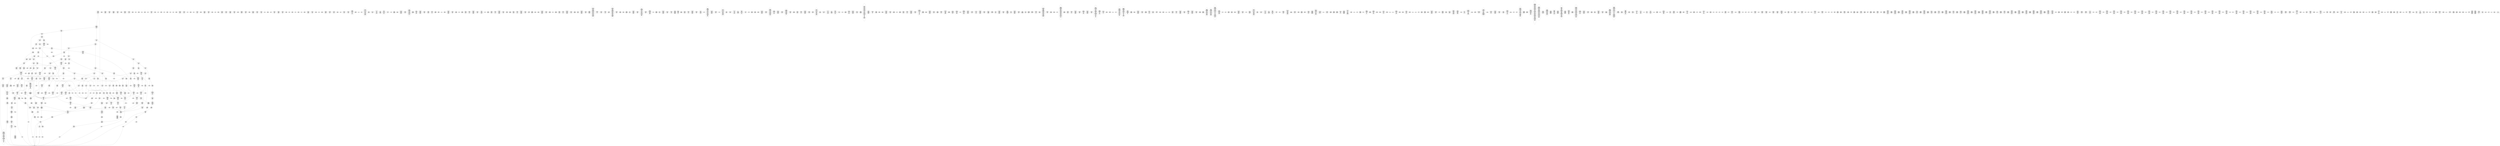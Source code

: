 /* Generated by GvGen v.1.0 (https://www.github.com/stricaud/gvgen) */

digraph G {
compound=true;
   node1 [label="[anywhere]"];
   node2 [label="# 0x0
PUSHX Data
PUSHX Data
MSTORE
PUSHX LogicData
CALLDATASIZE
LT
PUSHX Data
JUMPI
"];
   node3 [label="# 0xd
PUSHX Data
CALLDATALOAD
PUSHX BitData
SHR
PUSHX LogicData
GT
PUSHX Data
JUMPI
"];
   node4 [label="# 0x1e
PUSHX LogicData
GT
PUSHX Data
JUMPI
"];
   node5 [label="# 0x29
PUSHX LogicData
GT
PUSHX Data
JUMPI
"];
   node6 [label="# 0x34
PUSHX LogicData
EQ
PUSHX Data
JUMPI
"];
   node7 [label="# 0x3f
PUSHX LogicData
EQ
PUSHX Data
JUMPI
"];
   node8 [label="# 0x4a
PUSHX LogicData
EQ
PUSHX Data
JUMPI
"];
   node9 [label="# 0x55
PUSHX LogicData
EQ
PUSHX Data
JUMPI
"];
   node10 [label="# 0x60
PUSHX LogicData
EQ
PUSHX Data
JUMPI
"];
   node11 [label="# 0x6b
PUSHX Data
JUMP
"];
   node12 [label="# 0x6f
JUMPDEST
PUSHX LogicData
EQ
PUSHX Data
JUMPI
"];
   node13 [label="# 0x7b
PUSHX LogicData
EQ
PUSHX Data
JUMPI
"];
   node14 [label="# 0x86
PUSHX LogicData
EQ
PUSHX Data
JUMPI
"];
   node15 [label="# 0x91
PUSHX LogicData
EQ
PUSHX Data
JUMPI
"];
   node16 [label="# 0x9c
PUSHX Data
JUMP
"];
   node17 [label="# 0xa0
JUMPDEST
PUSHX LogicData
GT
PUSHX Data
JUMPI
"];
   node18 [label="# 0xac
PUSHX LogicData
EQ
PUSHX Data
JUMPI
"];
   node19 [label="# 0xb7
PUSHX LogicData
EQ
PUSHX Data
JUMPI
"];
   node20 [label="# 0xc2
PUSHX LogicData
EQ
PUSHX Data
JUMPI
"];
   node21 [label="# 0xcd
PUSHX LogicData
EQ
PUSHX Data
JUMPI
"];
   node22 [label="# 0xd8
PUSHX LogicData
EQ
PUSHX Data
JUMPI
"];
   node23 [label="# 0xe3
PUSHX Data
JUMP
"];
   node24 [label="# 0xe7
JUMPDEST
PUSHX LogicData
EQ
PUSHX Data
JUMPI
"];
   node25 [label="# 0xf3
PUSHX LogicData
EQ
PUSHX Data
JUMPI
"];
   node26 [label="# 0xfe
PUSHX LogicData
EQ
PUSHX Data
JUMPI
"];
   node27 [label="# 0x109
PUSHX LogicData
EQ
PUSHX Data
JUMPI
"];
   node28 [label="# 0x114
PUSHX Data
JUMP
"];
   node29 [label="# 0x118
JUMPDEST
PUSHX LogicData
GT
PUSHX Data
JUMPI
"];
   node30 [label="# 0x124
PUSHX LogicData
GT
PUSHX Data
JUMPI
"];
   node31 [label="# 0x12f
PUSHX LogicData
EQ
PUSHX Data
JUMPI
"];
   node32 [label="# 0x13a
PUSHX LogicData
EQ
PUSHX Data
JUMPI
"];
   node33 [label="# 0x145
PUSHX LogicData
EQ
PUSHX Data
JUMPI
"];
   node34 [label="# 0x150
PUSHX LogicData
EQ
PUSHX Data
JUMPI
"];
   node35 [label="# 0x15b
PUSHX LogicData
EQ
PUSHX Data
JUMPI
"];
   node36 [label="# 0x166
PUSHX Data
JUMP
"];
   node37 [label="# 0x16a
JUMPDEST
PUSHX LogicData
EQ
PUSHX Data
JUMPI
"];
   node38 [label="# 0x176
PUSHX LogicData
EQ
PUSHX Data
JUMPI
"];
   node39 [label="# 0x181
PUSHX LogicData
EQ
PUSHX Data
JUMPI
"];
   node40 [label="# 0x18c
PUSHX LogicData
EQ
PUSHX Data
JUMPI
"];
   node41 [label="# 0x197
PUSHX Data
JUMP
"];
   node42 [label="# 0x19b
JUMPDEST
PUSHX LogicData
GT
PUSHX Data
JUMPI
"];
   node43 [label="# 0x1a7
PUSHX LogicData
EQ
PUSHX Data
JUMPI
"];
   node44 [label="# 0x1b2
PUSHX LogicData
EQ
PUSHX Data
JUMPI
"];
   node45 [label="# 0x1bd
PUSHX LogicData
EQ
PUSHX Data
JUMPI
"];
   node46 [label="# 0x1c8
PUSHX LogicData
EQ
PUSHX Data
JUMPI
"];
   node47 [label="# 0x1d3
PUSHX LogicData
EQ
PUSHX Data
JUMPI
"];
   node48 [label="# 0x1de
PUSHX Data
JUMP
"];
   node49 [label="# 0x1e2
JUMPDEST
PUSHX LogicData
EQ
PUSHX Data
JUMPI
"];
   node50 [label="# 0x1ee
PUSHX LogicData
EQ
PUSHX Data
JUMPI
"];
   node51 [label="# 0x1f9
PUSHX LogicData
EQ
PUSHX Data
JUMPI
"];
   node52 [label="# 0x204
PUSHX LogicData
EQ
PUSHX Data
JUMPI
"];
   node53 [label="# 0x20f
JUMPDEST
PUSHX Data
REVERT
"];
   node54 [label="# 0x214
JUMPDEST
CALLVALUE
ISZERO
PUSHX Data
JUMPI
"];
   node55 [label="# 0x21c
PUSHX Data
REVERT
"];
   node56 [label="# 0x220
JUMPDEST
PUSHX Data
PUSHX ArithData
CALLDATASIZE
SUB
ADD
PUSHX Data
PUSHX Data
JUMP
"];
   node57 [label="# 0x236
JUMPDEST
PUSHX Data
JUMP
"];
   node58 [label="# 0x23b
JUMPDEST
PUSHX MemData
MLOAD
PUSHX Data
PUSHX Data
JUMP
"];
   node59 [label="# 0x248
JUMPDEST
PUSHX MemData
MLOAD
SUB
RETURN
"];
   node60 [label="# 0x251
JUMPDEST
CALLVALUE
ISZERO
PUSHX Data
JUMPI
"];
   node61 [label="# 0x259
PUSHX Data
REVERT
"];
   node62 [label="# 0x25d
JUMPDEST
PUSHX Data
PUSHX Data
JUMP
"];
   node63 [label="# 0x266
JUMPDEST
PUSHX MemData
MLOAD
PUSHX Data
PUSHX Data
JUMP
"];
   node64 [label="# 0x273
JUMPDEST
PUSHX MemData
MLOAD
SUB
RETURN
"];
   node65 [label="# 0x27c
JUMPDEST
CALLVALUE
ISZERO
PUSHX Data
JUMPI
"];
   node66 [label="# 0x284
PUSHX Data
REVERT
"];
   node67 [label="# 0x288
JUMPDEST
PUSHX Data
PUSHX ArithData
CALLDATASIZE
SUB
ADD
PUSHX Data
PUSHX Data
JUMP
"];
   node68 [label="# 0x29e
JUMPDEST
PUSHX Data
JUMP
"];
   node69 [label="# 0x2a3
JUMPDEST
PUSHX MemData
MLOAD
PUSHX Data
PUSHX Data
JUMP
"];
   node70 [label="# 0x2b0
JUMPDEST
PUSHX MemData
MLOAD
SUB
RETURN
"];
   node71 [label="# 0x2b9
JUMPDEST
CALLVALUE
ISZERO
PUSHX Data
JUMPI
"];
   node72 [label="# 0x2c1
PUSHX Data
REVERT
"];
   node73 [label="# 0x2c5
JUMPDEST
PUSHX Data
PUSHX ArithData
CALLDATASIZE
SUB
ADD
PUSHX Data
PUSHX Data
JUMP
"];
   node74 [label="# 0x2db
JUMPDEST
PUSHX Data
JUMP
"];
   node75 [label="# 0x2e0
JUMPDEST
STOP
"];
   node76 [label="# 0x2e2
JUMPDEST
CALLVALUE
ISZERO
PUSHX Data
JUMPI
"];
   node77 [label="# 0x2ea
PUSHX Data
REVERT
"];
   node78 [label="# 0x2ee
JUMPDEST
PUSHX Data
PUSHX ArithData
CALLDATASIZE
SUB
ADD
PUSHX Data
PUSHX Data
JUMP
"];
   node79 [label="# 0x304
JUMPDEST
PUSHX Data
JUMP
"];
   node80 [label="# 0x309
JUMPDEST
STOP
"];
   node81 [label="# 0x30b
JUMPDEST
CALLVALUE
ISZERO
PUSHX Data
JUMPI
"];
   node82 [label="# 0x313
PUSHX Data
REVERT
"];
   node83 [label="# 0x317
JUMPDEST
PUSHX Data
PUSHX ArithData
CALLDATASIZE
SUB
ADD
PUSHX Data
PUSHX Data
JUMP
"];
   node84 [label="# 0x32d
JUMPDEST
PUSHX Data
JUMP
"];
   node85 [label="# 0x332
JUMPDEST
STOP
"];
   node86 [label="# 0x334
JUMPDEST
CALLVALUE
ISZERO
PUSHX Data
JUMPI
"];
   node87 [label="# 0x33c
PUSHX Data
REVERT
"];
   node88 [label="# 0x340
JUMPDEST
PUSHX Data
PUSHX Data
JUMP
"];
   node89 [label="# 0x349
JUMPDEST
PUSHX MemData
MLOAD
PUSHX Data
PUSHX Data
JUMP
"];
   node90 [label="# 0x356
JUMPDEST
PUSHX MemData
MLOAD
SUB
RETURN
"];
   node91 [label="# 0x35f
JUMPDEST
CALLVALUE
ISZERO
PUSHX Data
JUMPI
"];
   node92 [label="# 0x367
PUSHX Data
REVERT
"];
   node93 [label="# 0x36b
JUMPDEST
PUSHX Data
PUSHX ArithData
CALLDATASIZE
SUB
ADD
PUSHX Data
PUSHX Data
JUMP
"];
   node94 [label="# 0x381
JUMPDEST
PUSHX Data
JUMP
"];
   node95 [label="# 0x386
JUMPDEST
STOP
"];
   node96 [label="# 0x388
JUMPDEST
CALLVALUE
ISZERO
PUSHX Data
JUMPI
"];
   node97 [label="# 0x390
PUSHX Data
REVERT
"];
   node98 [label="# 0x394
JUMPDEST
PUSHX Data
PUSHX ArithData
CALLDATASIZE
SUB
ADD
PUSHX Data
PUSHX Data
JUMP
"];
   node99 [label="# 0x3aa
JUMPDEST
PUSHX Data
JUMP
"];
   node100 [label="# 0x3af
JUMPDEST
STOP
"];
   node101 [label="# 0x3b1
JUMPDEST
CALLVALUE
ISZERO
PUSHX Data
JUMPI
"];
   node102 [label="# 0x3b9
PUSHX Data
REVERT
"];
   node103 [label="# 0x3bd
JUMPDEST
PUSHX Data
PUSHX ArithData
CALLDATASIZE
SUB
ADD
PUSHX Data
PUSHX Data
JUMP
"];
   node104 [label="# 0x3d3
JUMPDEST
PUSHX Data
JUMP
"];
   node105 [label="# 0x3d8
JUMPDEST
STOP
"];
   node106 [label="# 0x3da
JUMPDEST
CALLVALUE
ISZERO
PUSHX Data
JUMPI
"];
   node107 [label="# 0x3e2
PUSHX Data
REVERT
"];
   node108 [label="# 0x3e6
JUMPDEST
PUSHX Data
PUSHX Data
JUMP
"];
   node109 [label="# 0x3ef
JUMPDEST
STOP
"];
   node110 [label="# 0x3f1
JUMPDEST
CALLVALUE
ISZERO
PUSHX Data
JUMPI
"];
   node111 [label="# 0x3f9
PUSHX Data
REVERT
"];
   node112 [label="# 0x3fd
JUMPDEST
PUSHX Data
PUSHX ArithData
CALLDATASIZE
SUB
ADD
PUSHX Data
PUSHX Data
JUMP
"];
   node113 [label="# 0x413
JUMPDEST
PUSHX Data
JUMP
"];
   node114 [label="# 0x418
JUMPDEST
PUSHX MemData
MLOAD
PUSHX Data
PUSHX Data
JUMP
"];
   node115 [label="# 0x425
JUMPDEST
PUSHX MemData
MLOAD
SUB
RETURN
"];
   node116 [label="# 0x42e
JUMPDEST
CALLVALUE
ISZERO
PUSHX Data
JUMPI
"];
   node117 [label="# 0x436
PUSHX Data
REVERT
"];
   node118 [label="# 0x43a
JUMPDEST
PUSHX Data
PUSHX Data
JUMP
"];
   node119 [label="# 0x443
JUMPDEST
STOP
"];
   node120 [label="# 0x445
JUMPDEST
CALLVALUE
ISZERO
PUSHX Data
JUMPI
"];
   node121 [label="# 0x44d
PUSHX Data
REVERT
"];
   node122 [label="# 0x451
JUMPDEST
PUSHX Data
PUSHX ArithData
CALLDATASIZE
SUB
ADD
PUSHX Data
PUSHX Data
JUMP
"];
   node123 [label="# 0x467
JUMPDEST
PUSHX Data
JUMP
"];
   node124 [label="# 0x46c
JUMPDEST
STOP
"];
   node125 [label="# 0x46e
JUMPDEST
CALLVALUE
ISZERO
PUSHX Data
JUMPI
"];
   node126 [label="# 0x476
PUSHX Data
REVERT
"];
   node127 [label="# 0x47a
JUMPDEST
PUSHX Data
PUSHX Data
JUMP
"];
   node128 [label="# 0x483
JUMPDEST
PUSHX MemData
MLOAD
PUSHX Data
PUSHX Data
JUMP
"];
   node129 [label="# 0x490
JUMPDEST
PUSHX MemData
MLOAD
SUB
RETURN
"];
   node130 [label="# 0x499
JUMPDEST
CALLVALUE
ISZERO
PUSHX Data
JUMPI
"];
   node131 [label="# 0x4a1
PUSHX Data
REVERT
"];
   node132 [label="# 0x4a5
JUMPDEST
PUSHX Data
PUSHX ArithData
CALLDATASIZE
SUB
ADD
PUSHX Data
PUSHX Data
JUMP
"];
   node133 [label="# 0x4bb
JUMPDEST
PUSHX Data
JUMP
"];
   node134 [label="# 0x4c0
JUMPDEST
PUSHX MemData
MLOAD
PUSHX Data
PUSHX Data
JUMP
"];
   node135 [label="# 0x4cd
JUMPDEST
PUSHX MemData
MLOAD
SUB
RETURN
"];
   node136 [label="# 0x4d6
JUMPDEST
CALLVALUE
ISZERO
PUSHX Data
JUMPI
"];
   node137 [label="# 0x4de
PUSHX Data
REVERT
"];
   node138 [label="# 0x4e2
JUMPDEST
PUSHX Data
PUSHX ArithData
CALLDATASIZE
SUB
ADD
PUSHX Data
PUSHX Data
JUMP
"];
   node139 [label="# 0x4f8
JUMPDEST
PUSHX Data
JUMP
"];
   node140 [label="# 0x4fd
JUMPDEST
STOP
"];
   node141 [label="# 0x4ff
JUMPDEST
CALLVALUE
ISZERO
PUSHX Data
JUMPI
"];
   node142 [label="# 0x507
PUSHX Data
REVERT
"];
   node143 [label="# 0x50b
JUMPDEST
PUSHX Data
PUSHX ArithData
CALLDATASIZE
SUB
ADD
PUSHX Data
PUSHX Data
JUMP
"];
   node144 [label="# 0x521
JUMPDEST
PUSHX Data
JUMP
"];
   node145 [label="# 0x526
JUMPDEST
PUSHX MemData
MLOAD
PUSHX Data
PUSHX Data
JUMP
"];
   node146 [label="# 0x533
JUMPDEST
PUSHX MemData
MLOAD
SUB
RETURN
"];
   node147 [label="# 0x53c
JUMPDEST
CALLVALUE
ISZERO
PUSHX Data
JUMPI
"];
   node148 [label="# 0x544
PUSHX Data
REVERT
"];
   node149 [label="# 0x548
JUMPDEST
PUSHX Data
PUSHX Data
JUMP
"];
   node150 [label="# 0x551
JUMPDEST
PUSHX MemData
MLOAD
PUSHX Data
PUSHX Data
JUMP
"];
   node151 [label="# 0x55e
JUMPDEST
PUSHX MemData
MLOAD
SUB
RETURN
"];
   node152 [label="# 0x567
JUMPDEST
CALLVALUE
ISZERO
PUSHX Data
JUMPI
"];
   node153 [label="# 0x56f
PUSHX Data
REVERT
"];
   node154 [label="# 0x573
JUMPDEST
PUSHX Data
PUSHX ArithData
CALLDATASIZE
SUB
ADD
PUSHX Data
PUSHX Data
JUMP
"];
   node155 [label="# 0x589
JUMPDEST
PUSHX Data
JUMP
"];
   node156 [label="# 0x58e
JUMPDEST
PUSHX MemData
MLOAD
PUSHX Data
PUSHX Data
JUMP
"];
   node157 [label="# 0x59b
JUMPDEST
PUSHX MemData
MLOAD
SUB
RETURN
"];
   node158 [label="# 0x5a4
JUMPDEST
CALLVALUE
ISZERO
PUSHX Data
JUMPI
"];
   node159 [label="# 0x5ac
PUSHX Data
REVERT
"];
   node160 [label="# 0x5b0
JUMPDEST
PUSHX Data
PUSHX ArithData
CALLDATASIZE
SUB
ADD
PUSHX Data
PUSHX Data
JUMP
"];
   node161 [label="# 0x5c6
JUMPDEST
PUSHX Data
JUMP
"];
   node162 [label="# 0x5cb
JUMPDEST
PUSHX MemData
MLOAD
PUSHX Data
PUSHX Data
JUMP
"];
   node163 [label="# 0x5d8
JUMPDEST
PUSHX MemData
MLOAD
SUB
RETURN
"];
   node164 [label="# 0x5e1
JUMPDEST
CALLVALUE
ISZERO
PUSHX Data
JUMPI
"];
   node165 [label="# 0x5e9
PUSHX Data
REVERT
"];
   node166 [label="# 0x5ed
JUMPDEST
PUSHX Data
PUSHX Data
JUMP
"];
   node167 [label="# 0x5f6
JUMPDEST
PUSHX MemData
MLOAD
PUSHX Data
PUSHX Data
JUMP
"];
   node168 [label="# 0x603
JUMPDEST
PUSHX MemData
MLOAD
SUB
RETURN
"];
   node169 [label="# 0x60c
JUMPDEST
CALLVALUE
ISZERO
PUSHX Data
JUMPI
"];
   node170 [label="# 0x614
PUSHX Data
REVERT
"];
   node171 [label="# 0x618
JUMPDEST
PUSHX Data
PUSHX Data
JUMP
"];
   node172 [label="# 0x621
JUMPDEST
STOP
"];
   node173 [label="# 0x623
JUMPDEST
CALLVALUE
ISZERO
PUSHX Data
JUMPI
"];
   node174 [label="# 0x62b
PUSHX Data
REVERT
"];
   node175 [label="# 0x62f
JUMPDEST
PUSHX Data
PUSHX ArithData
CALLDATASIZE
SUB
ADD
PUSHX Data
PUSHX Data
JUMP
"];
   node176 [label="# 0x645
JUMPDEST
PUSHX Data
JUMP
"];
   node177 [label="# 0x64a
JUMPDEST
STOP
"];
   node178 [label="# 0x64c
JUMPDEST
CALLVALUE
ISZERO
PUSHX Data
JUMPI
"];
   node179 [label="# 0x654
PUSHX Data
REVERT
"];
   node180 [label="# 0x658
JUMPDEST
PUSHX Data
PUSHX Data
JUMP
"];
   node181 [label="# 0x661
JUMPDEST
PUSHX MemData
MLOAD
PUSHX Data
PUSHX Data
JUMP
"];
   node182 [label="# 0x66e
JUMPDEST
PUSHX MemData
MLOAD
SUB
RETURN
"];
   node183 [label="# 0x677
JUMPDEST
CALLVALUE
ISZERO
PUSHX Data
JUMPI
"];
   node184 [label="# 0x67f
PUSHX Data
REVERT
"];
   node185 [label="# 0x683
JUMPDEST
PUSHX Data
PUSHX Data
JUMP
"];
   node186 [label="# 0x68c
JUMPDEST
PUSHX MemData
MLOAD
PUSHX Data
PUSHX Data
JUMP
"];
   node187 [label="# 0x699
JUMPDEST
PUSHX MemData
MLOAD
SUB
RETURN
"];
   node188 [label="# 0x6a2
JUMPDEST
CALLVALUE
ISZERO
PUSHX Data
JUMPI
"];
   node189 [label="# 0x6aa
PUSHX Data
REVERT
"];
   node190 [label="# 0x6ae
JUMPDEST
PUSHX Data
PUSHX ArithData
CALLDATASIZE
SUB
ADD
PUSHX Data
PUSHX Data
JUMP
"];
   node191 [label="# 0x6c4
JUMPDEST
PUSHX Data
JUMP
"];
   node192 [label="# 0x6c9
JUMPDEST
STOP
"];
   node193 [label="# 0x6cb
JUMPDEST
CALLVALUE
ISZERO
PUSHX Data
JUMPI
"];
   node194 [label="# 0x6d3
PUSHX Data
REVERT
"];
   node195 [label="# 0x6d7
JUMPDEST
PUSHX Data
PUSHX ArithData
CALLDATASIZE
SUB
ADD
PUSHX Data
PUSHX Data
JUMP
"];
   node196 [label="# 0x6ed
JUMPDEST
PUSHX Data
JUMP
"];
   node197 [label="# 0x6f2
JUMPDEST
STOP
"];
   node198 [label="# 0x6f4
JUMPDEST
CALLVALUE
ISZERO
PUSHX Data
JUMPI
"];
   node199 [label="# 0x6fc
PUSHX Data
REVERT
"];
   node200 [label="# 0x700
JUMPDEST
PUSHX Data
PUSHX ArithData
CALLDATASIZE
SUB
ADD
PUSHX Data
PUSHX Data
JUMP
"];
   node201 [label="# 0x716
JUMPDEST
PUSHX Data
JUMP
"];
   node202 [label="# 0x71b
JUMPDEST
STOP
"];
   node203 [label="# 0x71d
JUMPDEST
CALLVALUE
ISZERO
PUSHX Data
JUMPI
"];
   node204 [label="# 0x725
PUSHX Data
REVERT
"];
   node205 [label="# 0x729
JUMPDEST
PUSHX Data
PUSHX ArithData
CALLDATASIZE
SUB
ADD
PUSHX Data
PUSHX Data
JUMP
"];
   node206 [label="# 0x73f
JUMPDEST
PUSHX Data
JUMP
"];
   node207 [label="# 0x744
JUMPDEST
PUSHX MemData
MLOAD
PUSHX Data
PUSHX Data
JUMP
"];
   node208 [label="# 0x751
JUMPDEST
PUSHX MemData
MLOAD
SUB
RETURN
"];
   node209 [label="# 0x75a
JUMPDEST
PUSHX Data
PUSHX ArithData
CALLDATASIZE
SUB
ADD
PUSHX Data
PUSHX Data
JUMP
"];
   node210 [label="# 0x76f
JUMPDEST
PUSHX Data
JUMP
"];
   node211 [label="# 0x774
JUMPDEST
STOP
"];
   node212 [label="# 0x776
JUMPDEST
CALLVALUE
ISZERO
PUSHX Data
JUMPI
"];
   node213 [label="# 0x77e
PUSHX Data
REVERT
"];
   node214 [label="# 0x782
JUMPDEST
PUSHX Data
PUSHX ArithData
CALLDATASIZE
SUB
ADD
PUSHX Data
PUSHX Data
JUMP
"];
   node215 [label="# 0x798
JUMPDEST
PUSHX Data
JUMP
"];
   node216 [label="# 0x79d
JUMPDEST
PUSHX MemData
MLOAD
PUSHX Data
PUSHX Data
JUMP
"];
   node217 [label="# 0x7aa
JUMPDEST
PUSHX MemData
MLOAD
SUB
RETURN
"];
   node218 [label="# 0x7b3
JUMPDEST
CALLVALUE
ISZERO
PUSHX Data
JUMPI
"];
   node219 [label="# 0x7bb
PUSHX Data
REVERT
"];
   node220 [label="# 0x7bf
JUMPDEST
PUSHX Data
PUSHX Data
JUMP
"];
   node221 [label="# 0x7c8
JUMPDEST
PUSHX MemData
MLOAD
PUSHX Data
PUSHX Data
JUMP
"];
   node222 [label="# 0x7d5
JUMPDEST
PUSHX MemData
MLOAD
SUB
RETURN
"];
   node223 [label="# 0x7de
JUMPDEST
CALLVALUE
ISZERO
PUSHX Data
JUMPI
"];
   node224 [label="# 0x7e6
PUSHX Data
REVERT
"];
   node225 [label="# 0x7ea
JUMPDEST
PUSHX Data
PUSHX ArithData
CALLDATASIZE
SUB
ADD
PUSHX Data
PUSHX Data
JUMP
"];
   node226 [label="# 0x800
JUMPDEST
PUSHX Data
JUMP
"];
   node227 [label="# 0x805
JUMPDEST
STOP
"];
   node228 [label="# 0x807
JUMPDEST
CALLVALUE
ISZERO
PUSHX Data
JUMPI
"];
   node229 [label="# 0x80f
PUSHX Data
REVERT
"];
   node230 [label="# 0x813
JUMPDEST
PUSHX Data
PUSHX Data
JUMP
"];
   node231 [label="# 0x81c
JUMPDEST
PUSHX MemData
MLOAD
PUSHX Data
PUSHX Data
JUMP
"];
   node232 [label="# 0x829
JUMPDEST
PUSHX MemData
MLOAD
SUB
RETURN
"];
   node233 [label="# 0x832
JUMPDEST
CALLVALUE
ISZERO
PUSHX Data
JUMPI
"];
   node234 [label="# 0x83a
PUSHX Data
REVERT
"];
   node235 [label="# 0x83e
JUMPDEST
PUSHX Data
PUSHX Data
JUMP
"];
   node236 [label="# 0x847
JUMPDEST
PUSHX MemData
MLOAD
PUSHX Data
PUSHX Data
JUMP
"];
   node237 [label="# 0x854
JUMPDEST
PUSHX MemData
MLOAD
SUB
RETURN
"];
   node238 [label="# 0x85d
JUMPDEST
PUSHX Data
PUSHX BitData
PUSHX BitData
NOT
AND
PUSHX BitData
NOT
AND
EQ
PUSHX Data
JUMPI
"];
   node239 [label="# 0x8c6
PUSHX Data
PUSHX Data
JUMP
"];
   node240 [label="# 0x8cf
JUMPDEST
"];
   node241 [label="# 0x8d0
JUMPDEST
JUMP
"];
   node242 [label="# 0x8d7
JUMPDEST
PUSHX Data
PUSHX StorData
SLOAD
PUSHX Data
PUSHX Data
JUMP
"];
   node243 [label="# 0x8e6
JUMPDEST
PUSHX ArithData
ADD
PUSHX ArithData
DIV
MUL
PUSHX ArithData
ADD
PUSHX MemData
MLOAD
ADD
PUSHX Data
MSTORE
MSTORE
PUSHX ArithData
ADD
SLOAD
PUSHX Data
PUSHX Data
JUMP
"];
   node244 [label="# 0x912
JUMPDEST
ISZERO
PUSHX Data
JUMPI
"];
   node245 [label="# 0x919
PUSHX LogicData
LT
PUSHX Data
JUMPI
"];
   node246 [label="# 0x921
PUSHX ArithData
SLOAD
DIV
MUL
MSTORE
PUSHX ArithData
ADD
PUSHX Data
JUMP
"];
   node247 [label="# 0x934
JUMPDEST
ADD
PUSHX Data
MSTORE
PUSHX Data
PUSHX Data
SHA3
"];
   node248 [label="# 0x942
JUMPDEST
SLOAD
MSTORE
PUSHX ArithData
ADD
PUSHX ArithData
ADD
GT
PUSHX Data
JUMPI
"];
   node249 [label="# 0x956
SUB
PUSHX BitData
AND
ADD
"];
   node250 [label="# 0x95f
JUMPDEST
JUMP
"];
   node251 [label="# 0x969
JUMPDEST
PUSHX Data
PUSHX Data
PUSHX Data
JUMP
"];
   node252 [label="# 0x974
JUMPDEST
PUSHX Data
JUMPI
"];
   node253 [label="# 0x979
PUSHX MemData
MLOAD
PUSHX Data
MSTORE
PUSHX ArithData
ADD
PUSHX Data
PUSHX Data
JUMP
"];
   node254 [label="# 0x9aa
JUMPDEST
PUSHX MemData
MLOAD
SUB
REVERT
"];
   node255 [label="# 0x9b3
JUMPDEST
PUSHX Data
PUSHX ArithData
MSTORE
PUSHX ArithData
ADD
MSTORE
PUSHX ArithData
ADD
PUSHX Data
SHA3
PUSHX ArithData
SLOAD
PUSHX ArithData
EXP
DIV
PUSHX BitData
AND
JUMP
"];
   node256 [label="# 0x9ee
JUMPDEST
PUSHX Data
PUSHX Data
PUSHX Data
JUMP
"];
   node257 [label="# 0x9f9
JUMPDEST
PUSHX BitData
AND
PUSHX BitData
AND
EQ
ISZERO
PUSHX Data
JUMPI
"];
   node258 [label="# 0xa30
PUSHX MemData
MLOAD
PUSHX Data
MSTORE
PUSHX ArithData
ADD
PUSHX Data
PUSHX Data
JUMP
"];
   node259 [label="# 0xa61
JUMPDEST
PUSHX MemData
MLOAD
SUB
REVERT
"];
   node260 [label="# 0xa6a
JUMPDEST
PUSHX BitData
AND
PUSHX Data
PUSHX Data
JUMP
"];
   node261 [label="# 0xa89
JUMPDEST
PUSHX BitData
AND
EQ
PUSHX Data
JUMPI
"];
   node262 [label="# 0xaa6
PUSHX Data
PUSHX Data
PUSHX Data
JUMP
"];
   node263 [label="# 0xab2
JUMPDEST
PUSHX Data
JUMP
"];
   node264 [label="# 0xab7
JUMPDEST
"];
   node265 [label="# 0xab8
JUMPDEST
PUSHX Data
JUMPI
"];
   node266 [label="# 0xabd
PUSHX MemData
MLOAD
PUSHX Data
MSTORE
PUSHX ArithData
ADD
PUSHX Data
PUSHX Data
JUMP
"];
   node267 [label="# 0xaee
JUMPDEST
PUSHX MemData
MLOAD
SUB
REVERT
"];
   node268 [label="# 0xaf7
JUMPDEST
PUSHX Data
PUSHX Data
JUMP
"];
   node269 [label="# 0xb01
JUMPDEST
JUMP
"];
   node270 [label="# 0xb06
JUMPDEST
PUSHX Data
PUSHX Data
JUMP
"];
   node271 [label="# 0xb0e
JUMPDEST
PUSHX BitData
AND
PUSHX Data
PUSHX Data
JUMP
"];
   node272 [label="# 0xb2c
JUMPDEST
PUSHX BitData
AND
EQ
PUSHX Data
JUMPI
"];
   node273 [label="# 0xb48
PUSHX MemData
MLOAD
PUSHX Data
MSTORE
PUSHX ArithData
ADD
PUSHX Data
PUSHX Data
JUMP
"];
   node274 [label="# 0xb79
JUMPDEST
PUSHX MemData
MLOAD
SUB
REVERT
"];
   node275 [label="# 0xb82
JUMPDEST
PUSHX Data
MLOAD
PUSHX ArithData
ADD
PUSHX Data
PUSHX Data
JUMP
"];
   node276 [label="# 0xb98
JUMPDEST
JUMP
"];
   node277 [label="# 0xb9c
JUMPDEST
PUSHX Data
PUSHX Data
JUMP
"];
   node278 [label="# 0xba4
JUMPDEST
PUSHX BitData
AND
PUSHX Data
PUSHX Data
JUMP
"];
   node279 [label="# 0xbc2
JUMPDEST
PUSHX BitData
AND
EQ
PUSHX Data
JUMPI
"];
   node280 [label="# 0xbde
PUSHX MemData
MLOAD
PUSHX Data
MSTORE
PUSHX ArithData
ADD
PUSHX Data
PUSHX Data
JUMP
"];
   node281 [label="# 0xc0f
JUMPDEST
PUSHX MemData
MLOAD
SUB
REVERT
"];
   node282 [label="# 0xc18
JUMPDEST
PUSHX Data
SSTORE
JUMP
"];
   node283 [label="# 0xc22
JUMPDEST
PUSHX Data
PUSHX StorData
SLOAD
JUMP
"];
   node284 [label="# 0xc2f
JUMPDEST
PUSHX Data
PUSHX Data
JUMP
"];
   node285 [label="# 0xc37
JUMPDEST
PUSHX BitData
AND
PUSHX Data
PUSHX Data
JUMP
"];
   node286 [label="# 0xc55
JUMPDEST
PUSHX BitData
AND
EQ
PUSHX Data
JUMPI
"];
   node287 [label="# 0xc71
PUSHX MemData
MLOAD
PUSHX Data
MSTORE
PUSHX ArithData
ADD
PUSHX Data
PUSHX Data
JUMP
"];
   node288 [label="# 0xca2
JUMPDEST
PUSHX MemData
MLOAD
SUB
REVERT
"];
   node289 [label="# 0xcab
JUMPDEST
PUSHX Data
SSTORE
JUMP
"];
   node290 [label="# 0xcb5
JUMPDEST
PUSHX Data
PUSHX Data
PUSHX Data
JUMP
"];
   node291 [label="# 0xcc0
JUMPDEST
PUSHX Data
JUMP
"];
   node292 [label="# 0xcc6
JUMPDEST
PUSHX Data
JUMPI
"];
   node293 [label="# 0xccb
PUSHX MemData
MLOAD
PUSHX Data
MSTORE
PUSHX ArithData
ADD
PUSHX Data
PUSHX Data
JUMP
"];
   node294 [label="# 0xcfc
JUMPDEST
PUSHX MemData
MLOAD
SUB
REVERT
"];
   node295 [label="# 0xd05
JUMPDEST
PUSHX Data
PUSHX Data
JUMP
"];
   node296 [label="# 0xd10
JUMPDEST
JUMP
"];
   node297 [label="# 0xd15
JUMPDEST
PUSHX Data
PUSHX Data
JUMP
"];
   node298 [label="# 0xd1d
JUMPDEST
PUSHX BitData
AND
PUSHX Data
PUSHX Data
JUMP
"];
   node299 [label="# 0xd3b
JUMPDEST
PUSHX BitData
AND
EQ
PUSHX Data
JUMPI
"];
   node300 [label="# 0xd57
PUSHX MemData
MLOAD
PUSHX Data
MSTORE
PUSHX ArithData
ADD
PUSHX Data
PUSHX Data
JUMP
"];
   node301 [label="# 0xd88
JUMPDEST
PUSHX MemData
MLOAD
SUB
REVERT
"];
   node302 [label="# 0xd91
JUMPDEST
PUSHX Data
PUSHX Data
JUMP
"];
   node303 [label="# 0xd9a
JUMPDEST
ISZERO
PUSHX Data
JUMPI
"];
   node304 [label="# 0xda0
PUSHX MemData
MLOAD
PUSHX Data
MSTORE
PUSHX ArithData
ADD
PUSHX Data
PUSHX Data
JUMP
"];
   node305 [label="# 0xdd1
JUMPDEST
PUSHX MemData
MLOAD
SUB
REVERT
"];
   node306 [label="# 0xdda
JUMPDEST
PUSHX Data
TIMESTAMP
PUSHX Data
CALLER
PUSHX Data
JUMP
"];
   node307 [label="# 0xde9
JUMPDEST
PUSHX MemData
MLOAD
PUSHX ArithData
ADD
PUSHX Data
MSTORE
MSTORE
PUSHX Data
PUSHX ArithData
MSTORE
PUSHX ArithData
ADD
MSTORE
PUSHX ArithData
ADD
PUSHX Data
SHA3
PUSHX ArithData
ADD
MLOAD
PUSHX ArithData
ADD
SSTORE
PUSHX Data
CALLER
PUSHX MemData
MLOAD
PUSHX Data
PUSHX Data
JUMP
"];
   node308 [label="# 0xe4b
JUMPDEST
PUSHX MemData
MLOAD
SUB
LOGX
JUMP
"];
   node309 [label="# 0xe57
JUMPDEST
PUSHX Data
PUSHX Data
JUMP
"];
   node310 [label="# 0xe5f
JUMPDEST
PUSHX BitData
AND
PUSHX Data
PUSHX Data
JUMP
"];
   node311 [label="# 0xe7d
JUMPDEST
PUSHX BitData
AND
EQ
PUSHX Data
JUMPI
"];
   node312 [label="# 0xe99
PUSHX MemData
MLOAD
PUSHX Data
MSTORE
PUSHX ArithData
ADD
PUSHX Data
PUSHX Data
JUMP
"];
   node313 [label="# 0xeca
JUMPDEST
PUSHX MemData
MLOAD
SUB
REVERT
"];
   node314 [label="# 0xed3
JUMPDEST
PUSHX Data
PUSHX Data
TIMESTAMP
PUSHX Data
"];
   node315 [label="# 0xee0
JUMPDEST
PUSHX LogicData
GT
PUSHX Data
JUMPI
"];
   node316 [label="# 0xee9
PUSHX Data
PUSHX Data
PUSHX Data
PUSHX Data
JUMP
"];
   node317 [label="# 0xef5
JUMPDEST
PUSHX BitData
PUSHX BitData
AND
JUMP
"];
   node318 [label="# 0xf03
JUMPDEST
PUSHX StorData
SLOAD
GT
PUSHX Data
JUMPI
"];
   node319 [label="# 0xf0f
PUSHX Data
CALLER
PUSHX Data
JUMP
"];
   node320 [label="# 0xf18
JUMPDEST
PUSHX MemData
MLOAD
PUSHX ArithData
ADD
PUSHX Data
MSTORE
MSTORE
PUSHX Data
PUSHX ArithData
MSTORE
PUSHX ArithData
ADD
MSTORE
PUSHX ArithData
ADD
PUSHX Data
SHA3
PUSHX ArithData
ADD
MLOAD
PUSHX ArithData
ADD
SSTORE
PUSHX Data
CALLER
PUSHX MemData
MLOAD
PUSHX Data
PUSHX Data
JUMP
"];
   node321 [label="# 0xf7a
JUMPDEST
PUSHX MemData
MLOAD
SUB
LOGX
"];
   node322 [label="# 0xf83
JUMPDEST
PUSHX Data
PUSHX Data
JUMP
"];
   node323 [label="# 0xf8e
JUMPDEST
PUSHX Data
JUMP
"];
   node324 [label="# 0xf96
JUMPDEST
JUMP
"];
   node325 [label="# 0xf9b
JUMPDEST
PUSHX Data
PUSHX Data
PUSHX Data
JUMP
"];
   node326 [label="# 0xfa6
JUMPDEST
LT
PUSHX Data
JUMPI
"];
   node327 [label="# 0xfad
PUSHX MemData
MLOAD
PUSHX Data
MSTORE
PUSHX ArithData
ADD
PUSHX Data
PUSHX Data
JUMP
"];
   node328 [label="# 0xfde
JUMPDEST
PUSHX MemData
MLOAD
SUB
REVERT
"];
   node329 [label="# 0xfe7
JUMPDEST
PUSHX Data
PUSHX ArithData
PUSHX BitData
AND
PUSHX BitData
AND
MSTORE
PUSHX ArithData
ADD
MSTORE
PUSHX ArithData
ADD
PUSHX Data
SHA3
PUSHX ArithData
MSTORE
PUSHX ArithData
ADD
MSTORE
PUSHX ArithData
ADD
PUSHX Data
SHA3
SLOAD
JUMP
"];
   node330 [label="# 0x1040
JUMPDEST
PUSHX Data
PUSHX Data
JUMP
"];
   node331 [label="# 0x1048
JUMPDEST
PUSHX BitData
AND
PUSHX Data
PUSHX Data
JUMP
"];
   node332 [label="# 0x1066
JUMPDEST
PUSHX BitData
AND
EQ
PUSHX Data
JUMPI
"];
   node333 [label="# 0x1082
PUSHX MemData
MLOAD
PUSHX Data
MSTORE
PUSHX ArithData
ADD
PUSHX Data
PUSHX Data
JUMP
"];
   node334 [label="# 0x10b3
JUMPDEST
PUSHX MemData
MLOAD
SUB
REVERT
"];
   node335 [label="# 0x10bc
JUMPDEST
PUSHX Data
SELFBALANCE
CALLER
PUSHX BitData
AND
PUSHX ArithData
ISZERO
MUL
PUSHX MemData
MLOAD
PUSHX Data
PUSHX MemData
MLOAD
SUB
CALL
ISZERO
ISZERO
PUSHX Data
JUMPI
"];
   node336 [label="# 0x10fe
RETURNDATASIZE
PUSHX Data
RETURNDATACOPY
RETURNDATASIZE
PUSHX Data
REVERT
"];
   node337 [label="# 0x1107
JUMPDEST
JUMP
"];
   node338 [label="# 0x110b
JUMPDEST
PUSHX Data
PUSHX MemData
MLOAD
PUSHX ArithData
ADD
PUSHX Data
MSTORE
PUSHX Data
MSTORE
PUSHX Data
JUMP
"];
   node339 [label="# 0x1126
JUMPDEST
JUMP
"];
   node340 [label="# 0x112b
JUMPDEST
PUSHX StorData
SLOAD
JUMP
"];
   node341 [label="# 0x1131
JUMPDEST
PUSHX Data
PUSHX Data
PUSHX Data
JUMP
"];
   node342 [label="# 0x113b
JUMPDEST
LT
PUSHX Data
JUMPI
"];
   node343 [label="# 0x1142
PUSHX MemData
MLOAD
PUSHX Data
MSTORE
PUSHX ArithData
ADD
PUSHX Data
PUSHX Data
JUMP
"];
   node344 [label="# 0x1173
JUMPDEST
PUSHX MemData
MLOAD
SUB
REVERT
"];
   node345 [label="# 0x117c
JUMPDEST
PUSHX StorData
SLOAD
LT
PUSHX Data
JUMPI
"];
   node346 [label="# 0x1188
PUSHX Data
PUSHX Data
MSTORE
PUSHX Data
PUSHX Data
MSTORE
PUSHX Data
PUSHX Data
REVERT
"];
   node347 [label="# 0x11b6
JUMPDEST
PUSHX Data
MSTORE
PUSHX Data
PUSHX Data
SHA3
ADD
SLOAD
JUMP
"];
   node348 [label="# 0x11c8
JUMPDEST
PUSHX Data
PUSHX Data
JUMP
"];
   node349 [label="# 0x11d0
JUMPDEST
PUSHX BitData
AND
PUSHX Data
PUSHX Data
JUMP
"];
   node350 [label="# 0x11ee
JUMPDEST
PUSHX BitData
AND
EQ
PUSHX Data
JUMPI
"];
   node351 [label="# 0x120a
PUSHX MemData
MLOAD
PUSHX Data
MSTORE
PUSHX ArithData
ADD
PUSHX Data
PUSHX Data
JUMP
"];
   node352 [label="# 0x123b
JUMPDEST
PUSHX MemData
MLOAD
SUB
REVERT
"];
   node353 [label="# 0x1244
JUMPDEST
PUSHX Data
MLOAD
PUSHX ArithData
ADD
PUSHX Data
PUSHX Data
JUMP
"];
   node354 [label="# 0x125a
JUMPDEST
JUMP
"];
   node355 [label="# 0x125e
JUMPDEST
PUSHX Data
PUSHX Data
PUSHX ArithData
MSTORE
PUSHX ArithData
ADD
MSTORE
PUSHX ArithData
ADD
PUSHX Data
SHA3
PUSHX ArithData
SLOAD
PUSHX ArithData
EXP
DIV
PUSHX BitData
AND
PUSHX BitData
PUSHX BitData
AND
PUSHX BitData
AND
EQ
ISZERO
PUSHX Data
JUMPI
"];
   node356 [label="# 0x12cd
PUSHX MemData
MLOAD
PUSHX Data
MSTORE
PUSHX ArithData
ADD
PUSHX Data
PUSHX Data
JUMP
"];
   node357 [label="# 0x12fe
JUMPDEST
PUSHX MemData
MLOAD
SUB
REVERT
"];
   node358 [label="# 0x1307
JUMPDEST
JUMP
"];
   node359 [label="# 0x1310
JUMPDEST
PUSHX StorData
SLOAD
PUSHX Data
PUSHX Data
JUMP
"];
   node360 [label="# 0x131d
JUMPDEST
PUSHX ArithData
ADD
PUSHX ArithData
DIV
MUL
PUSHX ArithData
ADD
PUSHX MemData
MLOAD
ADD
PUSHX Data
MSTORE
MSTORE
PUSHX ArithData
ADD
SLOAD
PUSHX Data
PUSHX Data
JUMP
"];
   node361 [label="# 0x1349
JUMPDEST
ISZERO
PUSHX Data
JUMPI
"];
   node362 [label="# 0x1350
PUSHX LogicData
LT
PUSHX Data
JUMPI
"];
   node363 [label="# 0x1358
PUSHX ArithData
SLOAD
DIV
MUL
MSTORE
PUSHX ArithData
ADD
PUSHX Data
JUMP
"];
   node364 [label="# 0x136b
JUMPDEST
ADD
PUSHX Data
MSTORE
PUSHX Data
PUSHX Data
SHA3
"];
   node365 [label="# 0x1379
JUMPDEST
SLOAD
MSTORE
PUSHX ArithData
ADD
PUSHX ArithData
ADD
GT
PUSHX Data
JUMPI
"];
   node366 [label="# 0x138d
SUB
PUSHX BitData
AND
ADD
"];
   node367 [label="# 0x1396
JUMPDEST
JUMP
"];
   node368 [label="# 0x139e
JUMPDEST
PUSHX Data
PUSHX Data
JUMP
"];
   node369 [label="# 0x13a6
JUMPDEST
PUSHX Data
PUSHX Data
JUMP
"];
   node370 [label="# 0x13af
JUMPDEST
PUSHX Data
JUMPI
"];
   node371 [label="# 0x13b4
PUSHX MemData
MLOAD
PUSHX Data
MSTORE
PUSHX ArithData
ADD
PUSHX Data
PUSHX Data
JUMP
"];
   node372 [label="# 0x13e5
JUMPDEST
PUSHX MemData
MLOAD
SUB
REVERT
"];
   node373 [label="# 0x13ee
JUMPDEST
PUSHX Data
PUSHX ArithData
MSTORE
PUSHX ArithData
ADD
MSTORE
PUSHX ArithData
ADD
PUSHX Data
SHA3
PUSHX MemData
MLOAD
PUSHX ArithData
ADD
PUSHX Data
MSTORE
PUSHX ArithData
ADD
SLOAD
MSTORE
JUMP
"];
   node374 [label="# 0x141d
JUMPDEST
PUSHX BitData
PUSHX BitData
AND
PUSHX BitData
AND
EQ
ISZERO
PUSHX Data
JUMPI
"];
   node375 [label="# 0x1454
PUSHX MemData
MLOAD
PUSHX Data
MSTORE
PUSHX ArithData
ADD
PUSHX Data
PUSHX Data
JUMP
"];
   node376 [label="# 0x1485
JUMPDEST
PUSHX MemData
MLOAD
SUB
REVERT
"];
   node377 [label="# 0x148e
JUMPDEST
PUSHX Data
PUSHX ArithData
PUSHX BitData
AND
PUSHX BitData
AND
MSTORE
PUSHX ArithData
ADD
MSTORE
PUSHX ArithData
ADD
PUSHX Data
SHA3
SLOAD
JUMP
"];
   node378 [label="# 0x14d5
JUMPDEST
PUSHX StorData
SLOAD
JUMP
"];
   node379 [label="# 0x14db
JUMPDEST
PUSHX Data
PUSHX Data
JUMP
"];
   node380 [label="# 0x14e3
JUMPDEST
PUSHX BitData
AND
PUSHX Data
PUSHX Data
JUMP
"];
   node381 [label="# 0x1501
JUMPDEST
PUSHX BitData
AND
EQ
PUSHX Data
JUMPI
"];
   node382 [label="# 0x151d
PUSHX MemData
MLOAD
PUSHX Data
MSTORE
PUSHX ArithData
ADD
PUSHX Data
PUSHX Data
JUMP
"];
   node383 [label="# 0x154e
JUMPDEST
PUSHX MemData
MLOAD
SUB
REVERT
"];
   node384 [label="# 0x1557
JUMPDEST
PUSHX BitData
PUSHX BitData
AND
PUSHX StorData
PUSHX ArithData
SLOAD
PUSHX ArithData
EXP
DIV
PUSHX BitData
AND
PUSHX BitData
AND
PUSHX Data
PUSHX MemData
MLOAD
PUSHX MemData
MLOAD
SUB
LOGX
PUSHX BitData
PUSHX StorData
PUSHX ArithData
PUSHX ArithData
EXP
SLOAD
PUSHX ArithData
MUL
NOT
AND
PUSHX BitData
AND
MUL
OR
SSTORE
JUMP
"];
   node385 [label="# 0x1618
JUMPDEST
PUSHX Data
PUSHX Data
JUMP
"];
   node386 [label="# 0x1620
JUMPDEST
PUSHX BitData
AND
PUSHX Data
PUSHX Data
JUMP
"];
   node387 [label="# 0x163e
JUMPDEST
PUSHX BitData
AND
EQ
PUSHX Data
JUMPI
"];
   node388 [label="# 0x165a
PUSHX MemData
MLOAD
PUSHX Data
MSTORE
PUSHX ArithData
ADD
PUSHX Data
PUSHX Data
JUMP
"];
   node389 [label="# 0x168b
JUMPDEST
PUSHX MemData
MLOAD
SUB
REVERT
"];
   node390 [label="# 0x1694
JUMPDEST
PUSHX Data
SSTORE
JUMP
"];
   node391 [label="# 0x169e
JUMPDEST
PUSHX Data
PUSHX StorData
PUSHX ArithData
SLOAD
PUSHX ArithData
EXP
DIV
PUSHX BitData
AND
JUMP
"];
   node392 [label="# 0x16c8
JUMPDEST
PUSHX Data
PUSHX StorData
SLOAD
PUSHX Data
PUSHX Data
JUMP
"];
   node393 [label="# 0x16d7
JUMPDEST
PUSHX ArithData
ADD
PUSHX ArithData
DIV
MUL
PUSHX ArithData
ADD
PUSHX MemData
MLOAD
ADD
PUSHX Data
MSTORE
MSTORE
PUSHX ArithData
ADD
SLOAD
PUSHX Data
PUSHX Data
JUMP
"];
   node394 [label="# 0x1703
JUMPDEST
ISZERO
PUSHX Data
JUMPI
"];
   node395 [label="# 0x170a
PUSHX LogicData
LT
PUSHX Data
JUMPI
"];
   node396 [label="# 0x1712
PUSHX ArithData
SLOAD
DIV
MUL
MSTORE
PUSHX ArithData
ADD
PUSHX Data
JUMP
"];
   node397 [label="# 0x1725
JUMPDEST
ADD
PUSHX Data
MSTORE
PUSHX Data
PUSHX Data
SHA3
"];
   node398 [label="# 0x1733
JUMPDEST
SLOAD
MSTORE
PUSHX ArithData
ADD
PUSHX ArithData
ADD
GT
PUSHX Data
JUMPI
"];
   node399 [label="# 0x1747
SUB
PUSHX BitData
AND
ADD
"];
   node400 [label="# 0x1750
JUMPDEST
JUMP
"];
   node401 [label="# 0x175a
JUMPDEST
PUSHX Data
PUSHX Data
JUMP
"];
   node402 [label="# 0x1762
JUMPDEST
PUSHX BitData
AND
PUSHX BitData
AND
EQ
ISZERO
PUSHX Data
JUMPI
"];
   node403 [label="# 0x1796
PUSHX MemData
MLOAD
PUSHX Data
MSTORE
PUSHX ArithData
ADD
PUSHX Data
PUSHX Data
JUMP
"];
   node404 [label="# 0x17c7
JUMPDEST
PUSHX MemData
MLOAD
SUB
REVERT
"];
   node405 [label="# 0x17d0
JUMPDEST
PUSHX Data
PUSHX Data
PUSHX Data
PUSHX Data
JUMP
"];
   node406 [label="# 0x17dd
JUMPDEST
PUSHX BitData
AND
PUSHX BitData
AND
MSTORE
PUSHX ArithData
ADD
MSTORE
PUSHX ArithData
ADD
PUSHX Data
SHA3
PUSHX ArithData
PUSHX BitData
AND
PUSHX BitData
AND
MSTORE
PUSHX ArithData
ADD
MSTORE
PUSHX ArithData
ADD
PUSHX Data
SHA3
PUSHX ArithData
PUSHX ArithData
EXP
SLOAD
PUSHX ArithData
MUL
NOT
AND
ISZERO
ISZERO
MUL
OR
SSTORE
PUSHX BitData
AND
PUSHX Data
PUSHX Data
JUMP
"];
   node407 [label="# 0x188a
JUMPDEST
PUSHX BitData
AND
PUSHX Data
PUSHX MemData
MLOAD
PUSHX Data
PUSHX Data
JUMP
"];
   node408 [label="# 0x18cf
JUMPDEST
PUSHX MemData
MLOAD
SUB
LOGX
JUMP
"];
   node409 [label="# 0x18db
JUMPDEST
PUSHX Data
PUSHX Data
PUSHX Data
JUMP
"];
   node410 [label="# 0x18e6
JUMPDEST
PUSHX Data
JUMP
"];
   node411 [label="# 0x18ec
JUMPDEST
PUSHX Data
JUMPI
"];
   node412 [label="# 0x18f1
PUSHX MemData
MLOAD
PUSHX Data
MSTORE
PUSHX ArithData
ADD
PUSHX Data
PUSHX Data
JUMP
"];
   node413 [label="# 0x1922
JUMPDEST
PUSHX MemData
MLOAD
SUB
REVERT
"];
   node414 [label="# 0x192b
JUMPDEST
PUSHX Data
PUSHX Data
JUMP
"];
   node415 [label="# 0x1937
JUMPDEST
JUMP
"];
   node416 [label="# 0x193d
JUMPDEST
PUSHX Data
PUSHX Data
JUMP
"];
   node417 [label="# 0x1945
JUMPDEST
PUSHX BitData
AND
PUSHX Data
PUSHX Data
JUMP
"];
   node418 [label="# 0x1963
JUMPDEST
PUSHX BitData
AND
EQ
PUSHX Data
JUMPI
"];
   node419 [label="# 0x197f
PUSHX MemData
MLOAD
PUSHX Data
MSTORE
PUSHX ArithData
ADD
PUSHX Data
PUSHX Data
JUMP
"];
   node420 [label="# 0x19b0
JUMPDEST
PUSHX MemData
MLOAD
SUB
REVERT
"];
   node421 [label="# 0x19b9
JUMPDEST
PUSHX StorData
PUSHX ArithData
PUSHX ArithData
EXP
SLOAD
PUSHX ArithData
MUL
NOT
AND
ISZERO
ISZERO
MUL
OR
SSTORE
JUMP
"];
   node422 [label="# 0x19d6
JUMPDEST
PUSHX Data
PUSHX Data
PUSHX Data
JUMP
"];
   node423 [label="# 0x19e1
JUMPDEST
PUSHX Data
JUMPI
"];
   node424 [label="# 0x19e6
PUSHX MemData
MLOAD
PUSHX Data
MSTORE
PUSHX ArithData
ADD
PUSHX Data
PUSHX Data
JUMP
"];
   node425 [label="# 0x1a17
JUMPDEST
PUSHX MemData
MLOAD
SUB
REVERT
"];
   node426 [label="# 0x1a20
JUMPDEST
PUSHX Data
PUSHX Data
PUSHX Data
JUMP
"];
   node427 [label="# 0x1a2a
JUMPDEST
PUSHX LogicData
MLOAD
GT
PUSHX Data
JUMPI
"];
   node428 [label="# 0x1a36
PUSHX MemData
MLOAD
PUSHX ArithData
ADD
PUSHX Data
MSTORE
PUSHX Data
MSTORE
PUSHX Data
JUMP
"];
   node429 [label="# 0x1a4a
JUMPDEST
PUSHX Data
PUSHX Data
JUMP
"];
   node430 [label="# 0x1a54
JUMPDEST
PUSHX MemData
MLOAD
PUSHX ArithData
ADD
PUSHX Data
PUSHX Data
JUMP
"];
   node431 [label="# 0x1a65
JUMPDEST
PUSHX MemData
MLOAD
PUSHX ArithData
SUB
SUB
MSTORE
PUSHX Data
MSTORE
"];
   node432 [label="# 0x1a75
JUMPDEST
JUMP
"];
   node433 [label="# 0x1a7d
JUMPDEST
PUSHX StorData
PUSHX ArithData
SLOAD
PUSHX ArithData
EXP
DIV
PUSHX BitData
AND
PUSHX Data
JUMPI
"];
   node434 [label="# 0x1a92
PUSHX MemData
MLOAD
PUSHX Data
MSTORE
PUSHX ArithData
ADD
PUSHX Data
PUSHX Data
JUMP
"];
   node435 [label="# 0x1ac3
JUMPDEST
PUSHX MemData
MLOAD
SUB
REVERT
"];
   node436 [label="# 0x1acc
JUMPDEST
PUSHX StorData
SLOAD
GT
ISZERO
PUSHX Data
JUMPI
"];
   node437 [label="# 0x1ad7
PUSHX MemData
MLOAD
PUSHX Data
MSTORE
PUSHX ArithData
ADD
PUSHX Data
PUSHX Data
JUMP
"];
   node438 [label="# 0x1b08
JUMPDEST
PUSHX MemData
MLOAD
SUB
REVERT
"];
   node439 [label="# 0x1b11
JUMPDEST
PUSHX StorData
SLOAD
PUSHX Data
PUSHX Data
PUSHX Data
JUMP
"];
   node440 [label="# 0x1b20
JUMPDEST
PUSHX BitData
PUSHX BitData
AND
JUMP
"];
   node441 [label="# 0x1b2e
JUMPDEST
GT
ISZERO
PUSHX Data
JUMPI
"];
   node442 [label="# 0x1b35
PUSHX MemData
MLOAD
PUSHX Data
MSTORE
PUSHX ArithData
ADD
PUSHX Data
PUSHX Data
JUMP
"];
   node443 [label="# 0x1b66
JUMPDEST
PUSHX MemData
MLOAD
SUB
REVERT
"];
   node444 [label="# 0x1b6f
JUMPDEST
CALLVALUE
PUSHX Data
PUSHX StorData
SLOAD
PUSHX BitData
PUSHX BitData
AND
JUMP
"];
   node445 [label="# 0x1b85
JUMPDEST
GT
ISZERO
PUSHX Data
JUMPI
"];
   node446 [label="# 0x1b8c
PUSHX MemData
MLOAD
PUSHX Data
MSTORE
PUSHX ArithData
ADD
PUSHX Data
PUSHX Data
JUMP
"];
   node447 [label="# 0x1bbd
JUMPDEST
PUSHX MemData
MLOAD
SUB
REVERT
"];
   node448 [label="# 0x1bc6
JUMPDEST
PUSHX Data
TIMESTAMP
PUSHX Data
PUSHX Data
"];
   node449 [label="# 0x1bd3
JUMPDEST
GT
PUSHX Data
JUMPI
"];
   node450 [label="# 0x1bdb
PUSHX Data
PUSHX Data
PUSHX Data
PUSHX Data
JUMP
"];
   node451 [label="# 0x1be7
JUMPDEST
PUSHX BitData
PUSHX BitData
AND
JUMP
"];
   node452 [label="# 0x1bf5
JUMPDEST
PUSHX StorData
SLOAD
GT
PUSHX Data
JUMPI
"];
   node453 [label="# 0x1c01
PUSHX Data
CALLER
PUSHX Data
JUMP
"];
   node454 [label="# 0x1c0a
JUMPDEST
PUSHX MemData
MLOAD
PUSHX ArithData
ADD
PUSHX Data
MSTORE
MSTORE
PUSHX Data
PUSHX ArithData
MSTORE
PUSHX ArithData
ADD
MSTORE
PUSHX ArithData
ADD
PUSHX Data
SHA3
PUSHX ArithData
ADD
MLOAD
PUSHX ArithData
ADD
SSTORE
PUSHX Data
CALLER
PUSHX MemData
MLOAD
PUSHX Data
PUSHX Data
JUMP
"];
   node455 [label="# 0x1c6c
JUMPDEST
PUSHX MemData
MLOAD
SUB
LOGX
"];
   node456 [label="# 0x1c75
JUMPDEST
PUSHX Data
PUSHX Data
JUMP
"];
   node457 [label="# 0x1c80
JUMPDEST
PUSHX Data
JUMP
"];
   node458 [label="# 0x1c88
JUMPDEST
JUMP
"];
   node459 [label="# 0x1c8e
JUMPDEST
PUSHX Data
PUSHX Data
PUSHX ArithData
PUSHX BitData
AND
PUSHX BitData
AND
MSTORE
PUSHX ArithData
ADD
MSTORE
PUSHX ArithData
ADD
PUSHX Data
SHA3
PUSHX ArithData
PUSHX BitData
AND
PUSHX BitData
AND
MSTORE
PUSHX ArithData
ADD
MSTORE
PUSHX ArithData
ADD
PUSHX Data
SHA3
PUSHX ArithData
SLOAD
PUSHX ArithData
EXP
DIV
PUSHX BitData
AND
JUMP
"];
   node460 [label="# 0x1d22
JUMPDEST
PUSHX StorData
PUSHX ArithData
SLOAD
PUSHX ArithData
EXP
DIV
PUSHX BitData
AND
JUMP
"];
   node461 [label="# 0x1d35
JUMPDEST
PUSHX Data
PUSHX Data
JUMP
"];
   node462 [label="# 0x1d3d
JUMPDEST
PUSHX BitData
AND
PUSHX Data
PUSHX Data
JUMP
"];
   node463 [label="# 0x1d5b
JUMPDEST
PUSHX BitData
AND
EQ
PUSHX Data
JUMPI
"];
   node464 [label="# 0x1d77
PUSHX MemData
MLOAD
PUSHX Data
MSTORE
PUSHX ArithData
ADD
PUSHX Data
PUSHX Data
JUMP
"];
   node465 [label="# 0x1da8
JUMPDEST
PUSHX MemData
MLOAD
SUB
REVERT
"];
   node466 [label="# 0x1db1
JUMPDEST
PUSHX BitData
PUSHX BitData
AND
PUSHX BitData
AND
EQ
ISZERO
PUSHX Data
JUMPI
"];
   node467 [label="# 0x1de7
PUSHX MemData
MLOAD
PUSHX Data
MSTORE
PUSHX ArithData
ADD
PUSHX Data
PUSHX Data
JUMP
"];
   node468 [label="# 0x1e18
JUMPDEST
PUSHX MemData
MLOAD
SUB
REVERT
"];
   node469 [label="# 0x1e21
JUMPDEST
PUSHX BitData
AND
PUSHX StorData
PUSHX ArithData
SLOAD
PUSHX ArithData
EXP
DIV
PUSHX BitData
AND
PUSHX BitData
AND
PUSHX Data
PUSHX MemData
MLOAD
PUSHX MemData
MLOAD
SUB
LOGX
PUSHX StorData
PUSHX ArithData
PUSHX ArithData
EXP
SLOAD
PUSHX ArithData
MUL
NOT
AND
PUSHX BitData
AND
MUL
OR
SSTORE
JUMP
"];
   node470 [label="# 0x1ee1
JUMPDEST
PUSHX StorData
SLOAD
JUMP
"];
   node471 [label="# 0x1ee7
JUMPDEST
PUSHX StorData
SLOAD
JUMP
"];
   node472 [label="# 0x1eed
JUMPDEST
PUSHX Data
PUSHX BitData
PUSHX BitData
NOT
AND
PUSHX BitData
NOT
AND
EQ
PUSHX Data
JUMPI
"];
   node473 [label="# 0x1f56
PUSHX BitData
PUSHX BitData
NOT
AND
PUSHX BitData
NOT
AND
EQ
"];
   node474 [label="# 0x1fb8
JUMPDEST
PUSHX Data
JUMPI
"];
   node475 [label="# 0x1fbe
PUSHX Data
PUSHX Data
JUMP
"];
   node476 [label="# 0x1fc7
JUMPDEST
"];
   node477 [label="# 0x1fc8
JUMPDEST
JUMP
"];
   node478 [label="# 0x1fcf
JUMPDEST
PUSHX BitData
PUSHX BitData
AND
PUSHX Data
PUSHX ArithData
MSTORE
PUSHX ArithData
ADD
MSTORE
PUSHX ArithData
ADD
PUSHX Data
SHA3
PUSHX ArithData
SLOAD
PUSHX ArithData
EXP
DIV
PUSHX BitData
AND
PUSHX BitData
AND
EQ
ISZERO
JUMP
"];
   node479 [label="# 0x203b
JUMPDEST
PUSHX Data
CALLER
JUMP
"];
   node480 [label="# 0x2043
JUMPDEST
PUSHX Data
PUSHX ArithData
MSTORE
PUSHX ArithData
ADD
MSTORE
PUSHX ArithData
ADD
PUSHX Data
SHA3
PUSHX ArithData
PUSHX ArithData
EXP
SLOAD
PUSHX ArithData
MUL
NOT
AND
PUSHX BitData
AND
MUL
OR
SSTORE
PUSHX BitData
AND
PUSHX Data
PUSHX Data
JUMP
"];
   node481 [label="# 0x20b6
JUMPDEST
PUSHX BitData
AND
PUSHX Data
PUSHX MemData
MLOAD
PUSHX MemData
MLOAD
SUB
LOGX
JUMP
"];
   node482 [label="# 0x20fc
JUMPDEST
PUSHX Data
PUSHX Data
PUSHX Data
JUMP
"];
   node483 [label="# 0x2107
JUMPDEST
PUSHX Data
JUMPI
"];
   node484 [label="# 0x210c
PUSHX MemData
MLOAD
PUSHX Data
MSTORE
PUSHX ArithData
ADD
PUSHX Data
PUSHX Data
JUMP
"];
   node485 [label="# 0x213d
JUMPDEST
PUSHX MemData
MLOAD
SUB
REVERT
"];
   node486 [label="# 0x2146
JUMPDEST
PUSHX Data
PUSHX Data
PUSHX Data
JUMP
"];
   node487 [label="# 0x2151
JUMPDEST
PUSHX BitData
AND
PUSHX BitData
AND
EQ
PUSHX Data
JUMPI
"];
   node488 [label="# 0x2188
PUSHX BitData
AND
PUSHX Data
PUSHX Data
JUMP
"];
   node489 [label="# 0x21a8
JUMPDEST
PUSHX BitData
AND
EQ
"];
   node490 [label="# 0x21c0
JUMPDEST
PUSHX Data
JUMPI
"];
   node491 [label="# 0x21c6
PUSHX Data
PUSHX Data
JUMP
"];
   node492 [label="# 0x21d0
JUMPDEST
"];
   node493 [label="# 0x21d1
JUMPDEST
JUMP
"];
   node494 [label="# 0x21da
JUMPDEST
PUSHX BitData
AND
PUSHX Data
PUSHX Data
JUMP
"];
   node495 [label="# 0x21fa
JUMPDEST
PUSHX BitData
AND
EQ
PUSHX Data
JUMPI
"];
   node496 [label="# 0x2216
PUSHX MemData
MLOAD
PUSHX Data
MSTORE
PUSHX ArithData
ADD
PUSHX Data
PUSHX Data
JUMP
"];
   node497 [label="# 0x2247
JUMPDEST
PUSHX MemData
MLOAD
SUB
REVERT
"];
   node498 [label="# 0x2250
JUMPDEST
PUSHX BitData
PUSHX BitData
AND
PUSHX BitData
AND
EQ
ISZERO
PUSHX Data
JUMPI
"];
   node499 [label="# 0x2286
PUSHX MemData
MLOAD
PUSHX Data
MSTORE
PUSHX ArithData
ADD
PUSHX Data
PUSHX Data
JUMP
"];
   node500 [label="# 0x22b7
JUMPDEST
PUSHX MemData
MLOAD
SUB
REVERT
"];
   node501 [label="# 0x22c0
JUMPDEST
PUSHX Data
PUSHX Data
JUMP
"];
   node502 [label="# 0x22cb
JUMPDEST
PUSHX Data
PUSHX Data
PUSHX Data
JUMP
"];
   node503 [label="# 0x22d6
JUMPDEST
PUSHX Data
PUSHX Data
PUSHX ArithData
PUSHX BitData
AND
PUSHX BitData
AND
MSTORE
PUSHX ArithData
ADD
MSTORE
PUSHX ArithData
ADD
PUSHX Data
SHA3
PUSHX Data
SLOAD
PUSHX Data
PUSHX Data
JUMP
"];
   node504 [label="# 0x2326
JUMPDEST
SSTORE
PUSHX Data
PUSHX Data
PUSHX ArithData
PUSHX BitData
AND
PUSHX BitData
AND
MSTORE
PUSHX ArithData
ADD
MSTORE
PUSHX ArithData
ADD
PUSHX Data
SHA3
PUSHX Data
SLOAD
PUSHX Data
PUSHX Data
JUMP
"];
   node505 [label="# 0x237d
JUMPDEST
SSTORE
PUSHX Data
PUSHX ArithData
MSTORE
PUSHX ArithData
ADD
MSTORE
PUSHX ArithData
ADD
PUSHX Data
SHA3
PUSHX ArithData
PUSHX ArithData
EXP
SLOAD
PUSHX ArithData
MUL
NOT
AND
PUSHX BitData
AND
MUL
OR
SSTORE
PUSHX BitData
AND
PUSHX BitData
AND
PUSHX Data
PUSHX MemData
MLOAD
PUSHX MemData
MLOAD
SUB
LOGX
JUMP
"];
   node506 [label="# 0x2436
JUMPDEST
PUSHX Data
PUSHX MemData
MLOAD
PUSHX ArithData
ADD
PUSHX Data
MSTORE
PUSHX Data
MSTORE
PUSHX Data
JUMP
"];
   node507 [label="# 0x2450
JUMPDEST
JUMP
"];
   node508 [label="# 0x2454
JUMPDEST
PUSHX Data
PUSHX Data
PUSHX Data
JUMP
"];
   node509 [label="# 0x2462
JUMPDEST
JUMP
"];
   node510 [label="# 0x246a
JUMPDEST
PUSHX Data
PUSHX Data
JUMP
"];
   node511 [label="# 0x2475
JUMPDEST
PUSHX Data
PUSHX Data
JUMP
"];
   node512 [label="# 0x2481
JUMPDEST
PUSHX Data
JUMPI
"];
   node513 [label="# 0x2486
PUSHX MemData
MLOAD
PUSHX Data
MSTORE
PUSHX ArithData
ADD
PUSHX Data
PUSHX Data
JUMP
"];
   node514 [label="# 0x24b7
JUMPDEST
PUSHX MemData
MLOAD
SUB
REVERT
"];
   node515 [label="# 0x24c0
JUMPDEST
JUMP
"];
   node516 [label="# 0x24c6
JUMPDEST
PUSHX Data
PUSHX StorData
SLOAD
PUSHX Data
PUSHX Data
JUMP
"];
   node517 [label="# 0x24d5
JUMPDEST
PUSHX ArithData
ADD
PUSHX ArithData
DIV
MUL
PUSHX ArithData
ADD
PUSHX MemData
MLOAD
ADD
PUSHX Data
MSTORE
MSTORE
PUSHX ArithData
ADD
SLOAD
PUSHX Data
PUSHX Data
JUMP
"];
   node518 [label="# 0x2501
JUMPDEST
ISZERO
PUSHX Data
JUMPI
"];
   node519 [label="# 0x2508
PUSHX LogicData
LT
PUSHX Data
JUMPI
"];
   node520 [label="# 0x2510
PUSHX ArithData
SLOAD
DIV
MUL
MSTORE
PUSHX ArithData
ADD
PUSHX Data
JUMP
"];
   node521 [label="# 0x2523
JUMPDEST
ADD
PUSHX Data
MSTORE
PUSHX Data
PUSHX Data
SHA3
"];
   node522 [label="# 0x2531
JUMPDEST
SLOAD
MSTORE
PUSHX ArithData
ADD
PUSHX ArithData
ADD
GT
PUSHX Data
JUMPI
"];
   node523 [label="# 0x2545
SUB
PUSHX BitData
AND
ADD
"];
   node524 [label="# 0x254e
JUMPDEST
JUMP
"];
   node525 [label="# 0x2558
JUMPDEST
PUSHX Data
PUSHX LogicData
EQ
ISZERO
PUSHX Data
JUMPI
"];
   node526 [label="# 0x2564
PUSHX MemData
MLOAD
PUSHX ArithData
ADD
PUSHX Data
MSTORE
PUSHX Data
MSTORE
PUSHX ArithData
ADD
PUSHX Data
MSTORE
PUSHX Data
JUMP
"];
   node527 [label="# 0x25a0
JUMPDEST
PUSHX Data
PUSHX Data
"];
   node528 [label="# 0x25a8
JUMPDEST
PUSHX LogicData
EQ
PUSHX Data
JUMPI
"];
   node529 [label="# 0x25b1
PUSHX Data
PUSHX Data
JUMP
"];
   node530 [label="# 0x25bb
JUMPDEST
PUSHX Data
PUSHX Data
PUSHX Data
JUMP
"];
   node531 [label="# 0x25cb
JUMPDEST
PUSHX Data
JUMP
"];
   node532 [label="# 0x25d2
JUMPDEST
PUSHX Data
PUSHX LogicData
GT
ISZERO
PUSHX Data
JUMPI
"];
   node533 [label="# 0x25e6
PUSHX Data
PUSHX Data
MSTORE
PUSHX Data
PUSHX Data
MSTORE
PUSHX Data
PUSHX Data
REVERT
"];
   node534 [label="# 0x2614
JUMPDEST
PUSHX MemData
MLOAD
MSTORE
PUSHX ArithData
ADD
PUSHX BitData
NOT
AND
PUSHX ArithData
ADD
ADD
PUSHX Data
MSTORE
ISZERO
PUSHX Data
JUMPI
"];
   node535 [label="# 0x2632
PUSHX ArithData
ADD
PUSHX ArithData
MUL
CALLDATASIZE
CALLDATACOPY
ADD
"];
   node536 [label="# 0x2646
JUMPDEST
"];
   node537 [label="# 0x264a
JUMPDEST
PUSHX LogicData
EQ
PUSHX Data
JUMPI
"];
   node538 [label="# 0x2653
PUSHX Data
PUSHX Data
PUSHX Data
JUMP
"];
   node539 [label="# 0x265f
JUMPDEST
PUSHX Data
PUSHX Data
PUSHX Data
JUMP
"];
   node540 [label="# 0x266e
JUMPDEST
PUSHX Data
PUSHX Data
PUSHX Data
JUMP
"];
   node541 [label="# 0x267a
JUMPDEST
PUSHX BitData
SHL
MLOAD
LT
PUSHX Data
JUMPI
"];
   node542 [label="# 0x2688
PUSHX Data
PUSHX Data
MSTORE
PUSHX Data
PUSHX Data
MSTORE
PUSHX Data
PUSHX Data
REVERT
"];
   node543 [label="# 0x26b6
JUMPDEST
PUSHX ArithData
ADD
ADD
PUSHX BitData
NOT
AND
PUSHX BitData
BYTE
MSTORE8
PUSHX Data
PUSHX Data
PUSHX Data
JUMP
"];
   node544 [label="# 0x26f2
JUMPDEST
PUSHX Data
JUMP
"];
   node545 [label="# 0x26f9
JUMPDEST
"];
   node546 [label="# 0x2700
JUMPDEST
JUMP
"];
   node547 [label="# 0x2705
JUMPDEST
PUSHX Data
PUSHX Data
PUSHX Data
JUMP
"];
   node548 [label="# 0x2713
JUMPDEST
JUMP
"];
   node549 [label="# 0x271b
JUMPDEST
PUSHX Data
PUSHX BitData
PUSHX BitData
NOT
AND
PUSHX BitData
NOT
AND
EQ
JUMP
"];
   node550 [label="# 0x2785
JUMPDEST
PUSHX Data
PUSHX Data
JUMP
"];
   node551 [label="# 0x2790
JUMPDEST
PUSHX BitData
PUSHX BitData
AND
PUSHX BitData
AND
EQ
ISZERO
PUSHX Data
JUMPI
"];
   node552 [label="# 0x27c6
PUSHX Data
PUSHX Data
JUMP
"];
   node553 [label="# 0x27ce
JUMPDEST
PUSHX Data
JUMP
"];
   node554 [label="# 0x27d3
JUMPDEST
PUSHX BitData
AND
PUSHX BitData
AND
EQ
PUSHX Data
JUMPI
"];
   node555 [label="# 0x2807
PUSHX Data
PUSHX Data
JUMP
"];
   node556 [label="# 0x2810
JUMPDEST
"];
   node557 [label="# 0x2811
JUMPDEST
"];
   node558 [label="# 0x2812
JUMPDEST
PUSHX BitData
PUSHX BitData
AND
PUSHX BitData
AND
EQ
ISZERO
PUSHX Data
JUMPI
"];
   node559 [label="# 0x2848
PUSHX Data
PUSHX Data
JUMP
"];
   node560 [label="# 0x2850
JUMPDEST
PUSHX Data
JUMP
"];
   node561 [label="# 0x2855
JUMPDEST
PUSHX BitData
AND
PUSHX BitData
AND
EQ
PUSHX Data
JUMPI
"];
   node562 [label="# 0x2889
PUSHX Data
PUSHX Data
JUMP
"];
   node563 [label="# 0x2892
JUMPDEST
"];
   node564 [label="# 0x2893
JUMPDEST
"];
   node565 [label="# 0x2894
JUMPDEST
JUMP
"];
   node566 [label="# 0x2899
JUMPDEST
PUSHX Data
PUSHX Data
JUMP
"];
   node567 [label="# 0x28a3
JUMPDEST
PUSHX Data
PUSHX Data
PUSHX Data
JUMP
"];
   node568 [label="# 0x28b0
JUMPDEST
PUSHX Data
JUMPI
"];
   node569 [label="# 0x28b5
PUSHX MemData
MLOAD
PUSHX Data
MSTORE
PUSHX ArithData
ADD
PUSHX Data
PUSHX Data
JUMP
"];
   node570 [label="# 0x28e6
JUMPDEST
PUSHX MemData
MLOAD
SUB
REVERT
"];
   node571 [label="# 0x28ef
JUMPDEST
JUMP
"];
   node572 [label="# 0x28f4
JUMPDEST
PUSHX Data
PUSHX Data
PUSHX BitData
AND
PUSHX Data
JUMP
"];
   node573 [label="# 0x2915
JUMPDEST
ISZERO
PUSHX Data
JUMPI
"];
   node574 [label="# 0x291b
PUSHX BitData
AND
PUSHX Data
PUSHX Data
PUSHX Data
JUMP
"];
   node575 [label="# 0x293e
JUMPDEST
PUSHX MemData
MLOAD
PUSHX BitData
AND
PUSHX BitData
SHL
MSTORE
PUSHX ArithData
ADD
PUSHX Data
PUSHX Data
JUMP
"];
   node576 [label="# 0x2960
JUMPDEST
PUSHX Data
PUSHX MemData
MLOAD
SUB
PUSHX Data
EXTCODESIZE
ISZERO
ISZERO
PUSHX Data
JUMPI
"];
   node577 [label="# 0x2976
PUSHX Data
REVERT
"];
   node578 [label="# 0x297a
JUMPDEST
GAS
CALL
ISZERO
PUSHX Data
JUMPI
"];
   node579 [label="# 0x2988
PUSHX MemData
MLOAD
RETURNDATASIZE
PUSHX BitData
NOT
PUSHX ArithData
ADD
AND
ADD
PUSHX Data
MSTORE
ADD
PUSHX Data
PUSHX Data
JUMP
"];
   node580 [label="# 0x29a8
JUMPDEST
PUSHX Data
"];
   node581 [label="# 0x29ab
JUMPDEST
PUSHX Data
JUMPI
"];
   node582 [label="# 0x29b0
RETURNDATASIZE
PUSHX LogicData
EQ
PUSHX Data
JUMPI
"];
   node583 [label="# 0x29ba
PUSHX MemData
MLOAD
PUSHX BitData
NOT
PUSHX ArithData
RETURNDATASIZE
ADD
AND
ADD
PUSHX Data
MSTORE
RETURNDATASIZE
MSTORE
RETURNDATASIZE
PUSHX Data
PUSHX ArithData
ADD
RETURNDATACOPY
PUSHX Data
JUMP
"];
   node584 [label="# 0x29db
JUMPDEST
PUSHX Data
"];
   node585 [label="# 0x29e0
JUMPDEST
PUSHX LogicData
MLOAD
EQ
ISZERO
PUSHX Data
JUMPI
"];
   node586 [label="# 0x29ec
PUSHX MemData
MLOAD
PUSHX Data
MSTORE
PUSHX ArithData
ADD
PUSHX Data
PUSHX Data
JUMP
"];
   node587 [label="# 0x2a1d
JUMPDEST
PUSHX MemData
MLOAD
SUB
REVERT
"];
   node588 [label="# 0x2a26
JUMPDEST
MLOAD
PUSHX ArithData
ADD
REVERT
"];
   node589 [label="# 0x2a2e
JUMPDEST
PUSHX BitData
PUSHX BitData
SHL
PUSHX BitData
NOT
AND
PUSHX BitData
NOT
AND
EQ
PUSHX Data
JUMP
"];
   node590 [label="# 0x2a7e
JUMPDEST
PUSHX Data
"];
   node591 [label="# 0x2a83
JUMPDEST
JUMP
"];
   node592 [label="# 0x2a8b
JUMPDEST
JUMP
"];
   node593 [label="# 0x2a90
JUMPDEST
PUSHX StorData
SLOAD
PUSHX Data
PUSHX ArithData
MSTORE
PUSHX ArithData
ADD
MSTORE
PUSHX ArithData
ADD
PUSHX Data
SHA3
SSTORE
PUSHX StorData
PUSHX ArithData
SLOAD
ADD
SSTORE
PUSHX ArithData
SUB
PUSHX Data
MSTORE
PUSHX Data
PUSHX Data
SHA3
ADD
PUSHX Data
SSTORE
JUMP
"];
   node594 [label="# 0x2ad9
JUMPDEST
PUSHX Data
PUSHX Data
PUSHX Data
PUSHX Data
JUMP
"];
   node595 [label="# 0x2ae6
JUMPDEST
PUSHX Data
PUSHX Data
JUMP
"];
   node596 [label="# 0x2af0
JUMPDEST
PUSHX Data
PUSHX Data
PUSHX ArithData
MSTORE
PUSHX ArithData
ADD
MSTORE
PUSHX ArithData
ADD
PUSHX Data
SHA3
SLOAD
EQ
PUSHX Data
JUMPI
"];
   node597 [label="# 0x2b12
PUSHX Data
PUSHX Data
PUSHX ArithData
PUSHX BitData
AND
PUSHX BitData
AND
MSTORE
PUSHX ArithData
ADD
MSTORE
PUSHX ArithData
ADD
PUSHX Data
SHA3
PUSHX ArithData
MSTORE
PUSHX ArithData
ADD
MSTORE
PUSHX ArithData
ADD
PUSHX Data
SHA3
SLOAD
PUSHX Data
PUSHX ArithData
PUSHX BitData
AND
PUSHX BitData
AND
MSTORE
PUSHX ArithData
ADD
MSTORE
PUSHX ArithData
ADD
PUSHX Data
SHA3
PUSHX ArithData
MSTORE
PUSHX ArithData
ADD
MSTORE
PUSHX ArithData
ADD
PUSHX Data
SHA3
SSTORE
PUSHX Data
PUSHX ArithData
MSTORE
PUSHX ArithData
ADD
MSTORE
PUSHX ArithData
ADD
PUSHX Data
SHA3
SSTORE
"];
   node598 [label="# 0x2bd5
JUMPDEST
PUSHX Data
PUSHX ArithData
MSTORE
PUSHX ArithData
ADD
MSTORE
PUSHX ArithData
ADD
PUSHX Data
SHA3
PUSHX Data
SSTORE
PUSHX Data
PUSHX ArithData
PUSHX BitData
AND
PUSHX BitData
AND
MSTORE
PUSHX ArithData
ADD
MSTORE
PUSHX ArithData
ADD
PUSHX Data
SHA3
PUSHX ArithData
MSTORE
PUSHX ArithData
ADD
MSTORE
PUSHX ArithData
ADD
PUSHX Data
SHA3
PUSHX Data
SSTORE
JUMP
"];
   node599 [label="# 0x2c46
JUMPDEST
PUSHX Data
PUSHX Data
PUSHX StorData
SLOAD
PUSHX Data
PUSHX Data
JUMP
"];
   node600 [label="# 0x2c5a
JUMPDEST
PUSHX Data
PUSHX Data
PUSHX ArithData
MSTORE
PUSHX ArithData
ADD
MSTORE
PUSHX ArithData
ADD
PUSHX Data
SHA3
SLOAD
PUSHX Data
PUSHX StorData
SLOAD
LT
PUSHX Data
JUMPI
"];
   node601 [label="# 0x2c82
PUSHX Data
PUSHX Data
MSTORE
PUSHX Data
PUSHX Data
MSTORE
PUSHX Data
PUSHX Data
REVERT
"];
   node602 [label="# 0x2cb0
JUMPDEST
PUSHX Data
MSTORE
PUSHX Data
PUSHX Data
SHA3
ADD
SLOAD
PUSHX StorData
SLOAD
LT
PUSHX Data
JUMPI
"];
   node603 [label="# 0x2cca
PUSHX Data
PUSHX Data
MSTORE
PUSHX Data
PUSHX Data
MSTORE
PUSHX Data
PUSHX Data
REVERT
"];
   node604 [label="# 0x2cf8
JUMPDEST
PUSHX Data
MSTORE
PUSHX Data
PUSHX Data
SHA3
ADD
SSTORE
PUSHX Data
PUSHX ArithData
MSTORE
PUSHX ArithData
ADD
MSTORE
PUSHX ArithData
ADD
PUSHX Data
SHA3
SSTORE
PUSHX Data
PUSHX ArithData
MSTORE
PUSHX ArithData
ADD
MSTORE
PUSHX ArithData
ADD
PUSHX Data
SHA3
PUSHX Data
SSTORE
PUSHX StorData
SLOAD
PUSHX Data
JUMPI
"];
   node605 [label="# 0x2d3f
PUSHX Data
PUSHX Data
MSTORE
PUSHX Data
PUSHX Data
MSTORE
PUSHX Data
PUSHX Data
REVERT
"];
   node606 [label="# 0x2d6d
JUMPDEST
PUSHX ArithData
SUB
PUSHX Data
MSTORE
PUSHX Data
PUSHX Data
SHA3
ADD
PUSHX Data
SSTORE
SSTORE
JUMP
"];
   node607 [label="# 0x2d89
JUMPDEST
PUSHX Data
PUSHX Data
PUSHX Data
JUMP
"];
   node608 [label="# 0x2d94
JUMPDEST
PUSHX Data
PUSHX ArithData
PUSHX BitData
AND
PUSHX BitData
AND
MSTORE
PUSHX ArithData
ADD
MSTORE
PUSHX ArithData
ADD
PUSHX Data
SHA3
PUSHX ArithData
MSTORE
PUSHX ArithData
ADD
MSTORE
PUSHX ArithData
ADD
PUSHX Data
SHA3
SSTORE
PUSHX Data
PUSHX ArithData
MSTORE
PUSHX ArithData
ADD
MSTORE
PUSHX ArithData
ADD
PUSHX Data
SHA3
SSTORE
JUMP
"];
   node609 [label="# 0x2e08
JUMPDEST
PUSHX BitData
PUSHX BitData
AND
PUSHX BitData
AND
EQ
ISZERO
PUSHX Data
JUMPI
"];
   node610 [label="# 0x2e3e
PUSHX MemData
MLOAD
PUSHX Data
MSTORE
PUSHX ArithData
ADD
PUSHX Data
PUSHX Data
JUMP
"];
   node611 [label="# 0x2e6f
JUMPDEST
PUSHX MemData
MLOAD
SUB
REVERT
"];
   node612 [label="# 0x2e78
JUMPDEST
PUSHX Data
PUSHX Data
JUMP
"];
   node613 [label="# 0x2e81
JUMPDEST
ISZERO
PUSHX Data
JUMPI
"];
   node614 [label="# 0x2e87
PUSHX MemData
MLOAD
PUSHX Data
MSTORE
PUSHX ArithData
ADD
PUSHX Data
PUSHX Data
JUMP
"];
   node615 [label="# 0x2eb8
JUMPDEST
PUSHX MemData
MLOAD
SUB
REVERT
"];
   node616 [label="# 0x2ec1
JUMPDEST
PUSHX Data
PUSHX Data
PUSHX Data
JUMP
"];
   node617 [label="# 0x2ecd
JUMPDEST
PUSHX Data
PUSHX Data
PUSHX ArithData
PUSHX BitData
AND
PUSHX BitData
AND
MSTORE
PUSHX ArithData
ADD
MSTORE
PUSHX ArithData
ADD
PUSHX Data
SHA3
PUSHX Data
SLOAD
PUSHX Data
PUSHX Data
JUMP
"];
   node618 [label="# 0x2f1d
JUMPDEST
SSTORE
PUSHX Data
PUSHX ArithData
MSTORE
PUSHX ArithData
ADD
MSTORE
PUSHX ArithData
ADD
PUSHX Data
SHA3
PUSHX ArithData
PUSHX ArithData
EXP
SLOAD
PUSHX ArithData
MUL
NOT
AND
PUSHX BitData
AND
MUL
OR
SSTORE
PUSHX BitData
AND
PUSHX BitData
PUSHX BitData
AND
PUSHX Data
PUSHX MemData
MLOAD
PUSHX MemData
MLOAD
SUB
LOGX
JUMP
"];
   node619 [label="# 0x2fd6
JUMPDEST
PUSHX Data
EXTCODESIZE
PUSHX LogicData
GT
JUMP
"];
   node620 [label="# 0x2fe9
JUMPDEST
SLOAD
PUSHX Data
PUSHX Data
JUMP
"];
   node621 [label="# 0x2ff5
JUMPDEST
PUSHX Data
MSTORE
PUSHX Data
PUSHX Data
SHA3
PUSHX ArithData
ADD
PUSHX Data
DIV
ADD
PUSHX Data
JUMPI
"];
   node622 [label="# 0x300f
PUSHX Data
SSTORE
PUSHX Data
JUMP
"];
   node623 [label="# 0x3017
JUMPDEST
PUSHX LogicData
LT
PUSHX Data
JUMPI
"];
   node624 [label="# 0x3020
MLOAD
PUSHX BitData
NOT
AND
ADD
OR
SSTORE
PUSHX Data
JUMP
"];
   node625 [label="# 0x3030
JUMPDEST
ADD
PUSHX ArithData
ADD
SSTORE
ISZERO
PUSHX Data
JUMPI
"];
   node626 [label="# 0x303f
ADD
"];
   node627 [label="# 0x3042
JUMPDEST
GT
ISZERO
PUSHX Data
JUMPI
"];
   node628 [label="# 0x304b
MLOAD
SSTORE
PUSHX ArithData
ADD
PUSHX ArithData
ADD
PUSHX Data
JUMP
"];
   node629 [label="# 0x305d
JUMPDEST
"];
   node630 [label="# 0x305e
JUMPDEST
PUSHX Data
PUSHX Data
JUMP
"];
   node631 [label="# 0x306b
JUMPDEST
JUMP
"];
   node632 [label="# 0x306f
JUMPDEST
PUSHX MemData
MLOAD
PUSHX ArithData
ADD
PUSHX Data
MSTORE
PUSHX Data
MSTORE
JUMP
"];
   node633 [label="# 0x3082
JUMPDEST
"];
   node634 [label="# 0x3083
JUMPDEST
GT
ISZERO
PUSHX Data
JUMPI
"];
   node635 [label="# 0x308c
PUSHX Data
PUSHX Data
SSTORE
PUSHX ArithData
ADD
PUSHX Data
JUMP
"];
   node636 [label="# 0x309b
JUMPDEST
JUMP
"];
   node637 [label="# 0x309f
JUMPDEST
PUSHX Data
PUSHX Data
PUSHX Data
PUSHX Data
JUMP
"];
   node638 [label="# 0x30ad
JUMPDEST
PUSHX Data
JUMP
"];
   node639 [label="# 0x30b2
JUMPDEST
MSTORE
PUSHX ArithData
ADD
ADD
GT
ISZERO
PUSHX Data
JUMPI
"];
   node640 [label="# 0x30c6
PUSHX Data
REVERT
"];
   node641 [label="# 0x30ca
JUMPDEST
PUSHX Data
PUSHX Data
JUMP
"];
   node642 [label="# 0x30d5
JUMPDEST
JUMP
"];
   node643 [label="# 0x30dd
JUMPDEST
PUSHX Data
PUSHX Data
PUSHX Data
PUSHX Data
JUMP
"];
   node644 [label="# 0x30eb
JUMPDEST
PUSHX Data
JUMP
"];
   node645 [label="# 0x30f0
JUMPDEST
MSTORE
PUSHX ArithData
ADD
ADD
GT
ISZERO
PUSHX Data
JUMPI
"];
   node646 [label="# 0x3104
PUSHX Data
REVERT
"];
   node647 [label="# 0x3108
JUMPDEST
PUSHX Data
PUSHX Data
JUMP
"];
   node648 [label="# 0x3113
JUMPDEST
JUMP
"];
   node649 [label="# 0x311b
JUMPDEST
PUSHX Data
CALLDATALOAD
PUSHX Data
PUSHX Data
JUMP
"];
   node650 [label="# 0x312a
JUMPDEST
JUMP
"];
   node651 [label="# 0x3130
JUMPDEST
PUSHX Data
CALLDATALOAD
PUSHX Data
PUSHX Data
JUMP
"];
   node652 [label="# 0x313f
JUMPDEST
JUMP
"];
   node653 [label="# 0x3145
JUMPDEST
PUSHX Data
CALLDATALOAD
PUSHX Data
PUSHX Data
JUMP
"];
   node654 [label="# 0x3154
JUMPDEST
JUMP
"];
   node655 [label="# 0x315a
JUMPDEST
PUSHX Data
MLOAD
PUSHX Data
PUSHX Data
JUMP
"];
   node656 [label="# 0x3169
JUMPDEST
JUMP
"];
   node657 [label="# 0x316f
JUMPDEST
PUSHX Data
PUSHX ArithData
ADD
SLT
PUSHX Data
JUMPI
"];
   node658 [label="# 0x317c
PUSHX Data
REVERT
"];
   node659 [label="# 0x3180
JUMPDEST
CALLDATALOAD
PUSHX Data
PUSHX ArithData
ADD
PUSHX Data
JUMP
"];
   node660 [label="# 0x3190
JUMPDEST
JUMP
"];
   node661 [label="# 0x3199
JUMPDEST
PUSHX Data
PUSHX ArithData
ADD
SLT
PUSHX Data
JUMPI
"];
   node662 [label="# 0x31a6
PUSHX Data
REVERT
"];
   node663 [label="# 0x31aa
JUMPDEST
CALLDATALOAD
PUSHX Data
PUSHX ArithData
ADD
PUSHX Data
JUMP
"];
   node664 [label="# 0x31ba
JUMPDEST
JUMP
"];
   node665 [label="# 0x31c3
JUMPDEST
PUSHX Data
CALLDATALOAD
PUSHX Data
PUSHX Data
JUMP
"];
   node666 [label="# 0x31d2
JUMPDEST
JUMP
"];
   node667 [label="# 0x31d8
JUMPDEST
PUSHX Data
PUSHX LogicData
SUB
SLT
ISZERO
PUSHX Data
JUMPI
"];
   node668 [label="# 0x31e6
PUSHX Data
REVERT
"];
   node669 [label="# 0x31ea
JUMPDEST
PUSHX ArithData
PUSHX Data
ADD
PUSHX Data
JUMP
"];
   node670 [label="# 0x31f8
JUMPDEST
JUMP
"];
   node671 [label="# 0x3201
JUMPDEST
PUSHX Data
PUSHX LogicData
SUB
SLT
ISZERO
PUSHX Data
JUMPI
"];
   node672 [label="# 0x3210
PUSHX Data
REVERT
"];
   node673 [label="# 0x3214
JUMPDEST
PUSHX ArithData
PUSHX Data
ADD
PUSHX Data
JUMP
"];
   node674 [label="# 0x3222
JUMPDEST
PUSHX ArithData
PUSHX Data
ADD
PUSHX Data
JUMP
"];
   node675 [label="# 0x3233
JUMPDEST
JUMP
"];
   node676 [label="# 0x323d
JUMPDEST
PUSHX Data
PUSHX Data
PUSHX LogicData
SUB
SLT
ISZERO
PUSHX Data
JUMPI
"];
   node677 [label="# 0x324e
PUSHX Data
REVERT
"];
   node678 [label="# 0x3252
JUMPDEST
PUSHX ArithData
PUSHX Data
ADD
PUSHX Data
JUMP
"];
   node679 [label="# 0x3260
JUMPDEST
PUSHX ArithData
PUSHX Data
ADD
PUSHX Data
JUMP
"];
   node680 [label="# 0x3271
JUMPDEST
PUSHX ArithData
PUSHX Data
ADD
PUSHX Data
JUMP
"];
   node681 [label="# 0x3282
JUMPDEST
JUMP
"];
   node682 [label="# 0x328c
JUMPDEST
PUSHX Data
PUSHX Data
PUSHX LogicData
SUB
SLT
ISZERO
PUSHX Data
JUMPI
"];
   node683 [label="# 0x329e
PUSHX Data
REVERT
"];
   node684 [label="# 0x32a2
JUMPDEST
PUSHX ArithData
PUSHX Data
ADD
PUSHX Data
JUMP
"];
   node685 [label="# 0x32b0
JUMPDEST
PUSHX ArithData
PUSHX Data
ADD
PUSHX Data
JUMP
"];
   node686 [label="# 0x32c1
JUMPDEST
PUSHX ArithData
PUSHX Data
ADD
PUSHX Data
JUMP
"];
   node687 [label="# 0x32d2
JUMPDEST
PUSHX ArithData
ADD
CALLDATALOAD
PUSHX LogicData
GT
ISZERO
PUSHX Data
JUMPI
"];
   node688 [label="# 0x32eb
PUSHX Data
REVERT
"];
   node689 [label="# 0x32ef
JUMPDEST
PUSHX Data
ADD
PUSHX Data
JUMP
"];
   node690 [label="# 0x32fb
JUMPDEST
JUMP
"];
   node691 [label="# 0x3307
JUMPDEST
PUSHX Data
PUSHX LogicData
SUB
SLT
ISZERO
PUSHX Data
JUMPI
"];
   node692 [label="# 0x3316
PUSHX Data
REVERT
"];
   node693 [label="# 0x331a
JUMPDEST
PUSHX ArithData
PUSHX Data
ADD
PUSHX Data
JUMP
"];
   node694 [label="# 0x3328
JUMPDEST
PUSHX ArithData
PUSHX Data
ADD
PUSHX Data
JUMP
"];
   node695 [label="# 0x3339
JUMPDEST
JUMP
"];
   node696 [label="# 0x3343
JUMPDEST
PUSHX Data
PUSHX LogicData
SUB
SLT
ISZERO
PUSHX Data
JUMPI
"];
   node697 [label="# 0x3352
PUSHX Data
REVERT
"];
   node698 [label="# 0x3356
JUMPDEST
PUSHX ArithData
PUSHX Data
ADD
PUSHX Data
JUMP
"];
   node699 [label="# 0x3364
JUMPDEST
PUSHX ArithData
PUSHX Data
ADD
PUSHX Data
JUMP
"];
   node700 [label="# 0x3375
JUMPDEST
JUMP
"];
   node701 [label="# 0x337f
JUMPDEST
PUSHX Data
PUSHX LogicData
SUB
SLT
ISZERO
PUSHX Data
JUMPI
"];
   node702 [label="# 0x338d
PUSHX Data
REVERT
"];
   node703 [label="# 0x3391
JUMPDEST
PUSHX ArithData
PUSHX Data
ADD
PUSHX Data
JUMP
"];
   node704 [label="# 0x339f
JUMPDEST
JUMP
"];
   node705 [label="# 0x33a8
JUMPDEST
PUSHX Data
PUSHX LogicData
SUB
SLT
ISZERO
PUSHX Data
JUMPI
"];
   node706 [label="# 0x33b6
PUSHX Data
REVERT
"];
   node707 [label="# 0x33ba
JUMPDEST
PUSHX ArithData
PUSHX Data
ADD
PUSHX Data
JUMP
"];
   node708 [label="# 0x33c8
JUMPDEST
JUMP
"];
   node709 [label="# 0x33d1
JUMPDEST
PUSHX Data
PUSHX LogicData
SUB
SLT
ISZERO
PUSHX Data
JUMPI
"];
   node710 [label="# 0x33df
PUSHX Data
REVERT
"];
   node711 [label="# 0x33e3
JUMPDEST
PUSHX ArithData
PUSHX Data
ADD
PUSHX Data
JUMP
"];
   node712 [label="# 0x33f1
JUMPDEST
JUMP
"];
   node713 [label="# 0x33fa
JUMPDEST
PUSHX Data
PUSHX LogicData
SUB
SLT
ISZERO
PUSHX Data
JUMPI
"];
   node714 [label="# 0x3408
PUSHX Data
REVERT
"];
   node715 [label="# 0x340c
JUMPDEST
PUSHX ArithData
ADD
CALLDATALOAD
PUSHX LogicData
GT
ISZERO
PUSHX Data
JUMPI
"];
   node716 [label="# 0x3422
PUSHX Data
REVERT
"];
   node717 [label="# 0x3426
JUMPDEST
PUSHX Data
ADD
PUSHX Data
JUMP
"];
   node718 [label="# 0x3432
JUMPDEST
JUMP
"];
   node719 [label="# 0x343b
JUMPDEST
PUSHX Data
PUSHX LogicData
SUB
SLT
ISZERO
PUSHX Data
JUMPI
"];
   node720 [label="# 0x3449
PUSHX Data
REVERT
"];
   node721 [label="# 0x344d
JUMPDEST
PUSHX ArithData
PUSHX Data
ADD
PUSHX Data
JUMP
"];
   node722 [label="# 0x345b
JUMPDEST
JUMP
"];
   node723 [label="# 0x3464
JUMPDEST
PUSHX Data
PUSHX Data
JUMP
"];
   node724 [label="# 0x346d
JUMPDEST
MSTORE
JUMP
"];
   node725 [label="# 0x3473
JUMPDEST
PUSHX Data
PUSHX Data
JUMP
"];
   node726 [label="# 0x347c
JUMPDEST
MSTORE
JUMP
"];
   node727 [label="# 0x3482
JUMPDEST
PUSHX Data
PUSHX Data
PUSHX Data
JUMP
"];
   node728 [label="# 0x348d
JUMPDEST
PUSHX Data
PUSHX Data
JUMP
"];
   node729 [label="# 0x3497
JUMPDEST
PUSHX Data
PUSHX ArithData
ADD
PUSHX Data
JUMP
"];
   node730 [label="# 0x34a7
JUMPDEST
PUSHX Data
PUSHX Data
JUMP
"];
   node731 [label="# 0x34b0
JUMPDEST
ADD
JUMP
"];
   node732 [label="# 0x34bb
JUMPDEST
PUSHX Data
PUSHX Data
PUSHX Data
JUMP
"];
   node733 [label="# 0x34c6
JUMPDEST
PUSHX Data
PUSHX Data
JUMP
"];
   node734 [label="# 0x34d0
JUMPDEST
PUSHX Data
PUSHX ArithData
ADD
PUSHX Data
JUMP
"];
   node735 [label="# 0x34e0
JUMPDEST
PUSHX Data
PUSHX Data
JUMP
"];
   node736 [label="# 0x34e9
JUMPDEST
ADD
JUMP
"];
   node737 [label="# 0x34f4
JUMPDEST
PUSHX Data
PUSHX Data
PUSHX Data
JUMP
"];
   node738 [label="# 0x34ff
JUMPDEST
PUSHX Data
PUSHX Data
JUMP
"];
   node739 [label="# 0x3509
JUMPDEST
PUSHX Data
PUSHX ArithData
ADD
PUSHX Data
JUMP
"];
   node740 [label="# 0x3519
JUMPDEST
ADD
JUMP
"];
   node741 [label="# 0x3525
JUMPDEST
PUSHX Data
PUSHX Data
PUSHX Data
PUSHX Data
JUMP
"];
   node742 [label="# 0x3532
JUMPDEST
PUSHX Data
PUSHX ArithData
ADD
MSTORE
PUSHX Data
PUSHX ArithData
ADD
MSTORE
PUSHX ArithData
ADD
JUMP
"];
   node743 [label="# 0x358b
JUMPDEST
PUSHX Data
PUSHX Data
PUSHX Data
PUSHX Data
JUMP
"];
   node744 [label="# 0x3598
JUMPDEST
PUSHX Data
PUSHX ArithData
ADD
MSTORE
PUSHX Data
PUSHX ArithData
ADD
MSTORE
PUSHX ArithData
ADD
JUMP
"];
   node745 [label="# 0x35f1
JUMPDEST
PUSHX Data
PUSHX Data
PUSHX Data
PUSHX Data
JUMP
"];
   node746 [label="# 0x35fe
JUMPDEST
PUSHX Data
PUSHX ArithData
ADD
MSTORE
PUSHX Data
PUSHX ArithData
ADD
MSTORE
PUSHX ArithData
ADD
JUMP
"];
   node747 [label="# 0x3657
JUMPDEST
PUSHX Data
PUSHX Data
PUSHX Data
PUSHX Data
JUMP
"];
   node748 [label="# 0x3664
JUMPDEST
PUSHX Data
PUSHX ArithData
ADD
MSTORE
PUSHX Data
PUSHX ArithData
ADD
MSTORE
PUSHX ArithData
ADD
JUMP
"];
   node749 [label="# 0x36bd
JUMPDEST
PUSHX Data
PUSHX Data
PUSHX Data
PUSHX Data
JUMP
"];
   node750 [label="# 0x36ca
JUMPDEST
PUSHX Data
PUSHX ArithData
ADD
MSTORE
PUSHX ArithData
ADD
JUMP
"];
   node751 [label="# 0x36fd
JUMPDEST
PUSHX Data
PUSHX Data
PUSHX Data
PUSHX Data
JUMP
"];
   node752 [label="# 0x370a
JUMPDEST
PUSHX Data
PUSHX ArithData
ADD
MSTORE
PUSHX Data
PUSHX ArithData
ADD
MSTORE
PUSHX ArithData
ADD
JUMP
"];
   node753 [label="# 0x3763
JUMPDEST
PUSHX Data
PUSHX Data
PUSHX Data
PUSHX Data
JUMP
"];
   node754 [label="# 0x3770
JUMPDEST
PUSHX Data
PUSHX ArithData
ADD
MSTORE
PUSHX ArithData
ADD
JUMP
"];
   node755 [label="# 0x37a3
JUMPDEST
PUSHX Data
PUSHX Data
PUSHX Data
PUSHX Data
JUMP
"];
   node756 [label="# 0x37b0
JUMPDEST
PUSHX Data
PUSHX ArithData
ADD
MSTORE
PUSHX ArithData
ADD
JUMP
"];
   node757 [label="# 0x37e3
JUMPDEST
PUSHX Data
PUSHX Data
PUSHX Data
PUSHX Data
JUMP
"];
   node758 [label="# 0x37f0
JUMPDEST
PUSHX Data
PUSHX ArithData
ADD
MSTORE
PUSHX Data
PUSHX ArithData
ADD
MSTORE
PUSHX ArithData
ADD
JUMP
"];
   node759 [label="# 0x3849
JUMPDEST
PUSHX Data
PUSHX Data
PUSHX Data
PUSHX Data
JUMP
"];
   node760 [label="# 0x3856
JUMPDEST
PUSHX Data
PUSHX ArithData
ADD
MSTORE
PUSHX ArithData
ADD
JUMP
"];
   node761 [label="# 0x3889
JUMPDEST
PUSHX Data
PUSHX Data
PUSHX Data
PUSHX Data
JUMP
"];
   node762 [label="# 0x3896
JUMPDEST
PUSHX Data
PUSHX ArithData
ADD
MSTORE
PUSHX ArithData
ADD
JUMP
"];
   node763 [label="# 0x38c9
JUMPDEST
PUSHX Data
PUSHX Data
PUSHX Data
PUSHX Data
JUMP
"];
   node764 [label="# 0x38d6
JUMPDEST
PUSHX Data
PUSHX ArithData
ADD
MSTORE
PUSHX Data
PUSHX ArithData
ADD
MSTORE
PUSHX ArithData
ADD
JUMP
"];
   node765 [label="# 0x392f
JUMPDEST
PUSHX Data
PUSHX Data
PUSHX Data
PUSHX Data
JUMP
"];
   node766 [label="# 0x393c
JUMPDEST
PUSHX Data
PUSHX ArithData
ADD
MSTORE
PUSHX Data
PUSHX ArithData
ADD
MSTORE
PUSHX ArithData
ADD
JUMP
"];
   node767 [label="# 0x3995
JUMPDEST
PUSHX Data
PUSHX Data
PUSHX Data
PUSHX Data
JUMP
"];
   node768 [label="# 0x39a2
JUMPDEST
PUSHX Data
PUSHX ArithData
ADD
MSTORE
PUSHX Data
PUSHX ArithData
ADD
MSTORE
PUSHX ArithData
ADD
JUMP
"];
   node769 [label="# 0x39fb
JUMPDEST
PUSHX Data
PUSHX Data
PUSHX Data
PUSHX Data
JUMP
"];
   node770 [label="# 0x3a08
JUMPDEST
PUSHX Data
PUSHX ArithData
ADD
MSTORE
PUSHX Data
PUSHX ArithData
ADD
MSTORE
PUSHX ArithData
ADD
JUMP
"];
   node771 [label="# 0x3a61
JUMPDEST
PUSHX Data
PUSHX Data
PUSHX Data
PUSHX Data
JUMP
"];
   node772 [label="# 0x3a6e
JUMPDEST
PUSHX Data
PUSHX ArithData
ADD
MSTORE
PUSHX ArithData
ADD
JUMP
"];
   node773 [label="# 0x3aa1
JUMPDEST
PUSHX Data
PUSHX Data
PUSHX Data
PUSHX Data
JUMP
"];
   node774 [label="# 0x3aae
JUMPDEST
PUSHX Data
PUSHX ArithData
ADD
MSTORE
PUSHX ArithData
ADD
JUMP
"];
   node775 [label="# 0x3ae1
JUMPDEST
PUSHX Data
PUSHX Data
PUSHX Data
PUSHX Data
JUMP
"];
   node776 [label="# 0x3aee
JUMPDEST
PUSHX Data
PUSHX ArithData
ADD
MSTORE
PUSHX Data
PUSHX ArithData
ADD
MSTORE
PUSHX ArithData
ADD
JUMP
"];
   node777 [label="# 0x3b47
JUMPDEST
PUSHX Data
PUSHX Data
PUSHX Data
PUSHX Data
JUMP
"];
   node778 [label="# 0x3b54
JUMPDEST
PUSHX Data
PUSHX ArithData
ADD
MSTORE
PUSHX ArithData
ADD
JUMP
"];
   node779 [label="# 0x3b87
JUMPDEST
PUSHX Data
PUSHX Data
PUSHX Data
PUSHX Data
JUMP
"];
   node780 [label="# 0x3b94
JUMPDEST
PUSHX Data
PUSHX ArithData
ADD
MSTORE
PUSHX Data
PUSHX ArithData
ADD
MSTORE
PUSHX ArithData
ADD
JUMP
"];
   node781 [label="# 0x3bed
JUMPDEST
PUSHX Data
PUSHX Data
PUSHX Data
PUSHX Data
JUMP
"];
   node782 [label="# 0x3bfa
JUMPDEST
PUSHX Data
PUSHX ArithData
ADD
MSTORE
PUSHX Data
PUSHX ArithData
ADD
MSTORE
PUSHX ArithData
ADD
JUMP
"];
   node783 [label="# 0x3c53
JUMPDEST
PUSHX Data
PUSHX Data
PUSHX Data
PUSHX Data
JUMP
"];
   node784 [label="# 0x3c60
JUMPDEST
PUSHX Data
PUSHX ArithData
ADD
MSTORE
PUSHX Data
PUSHX ArithData
ADD
MSTORE
PUSHX ArithData
ADD
JUMP
"];
   node785 [label="# 0x3cb9
JUMPDEST
PUSHX Data
PUSHX Data
PUSHX Data
PUSHX Data
JUMP
"];
   node786 [label="# 0x3cc6
JUMPDEST
PUSHX Data
PUSHX ArithData
ADD
MSTORE
PUSHX Data
PUSHX ArithData
ADD
MSTORE
PUSHX ArithData
ADD
JUMP
"];
   node787 [label="# 0x3d1f
JUMPDEST
PUSHX Data
PUSHX Data
PUSHX Data
PUSHX Data
JUMP
"];
   node788 [label="# 0x3d2c
JUMPDEST
PUSHX Data
PUSHX ArithData
ADD
MSTORE
PUSHX Data
PUSHX ArithData
ADD
MSTORE
PUSHX ArithData
ADD
JUMP
"];
   node789 [label="# 0x3d85
JUMPDEST
PUSHX ArithData
ADD
PUSHX ArithData
ADD
MLOAD
PUSHX Data
PUSHX ArithData
ADD
PUSHX Data
JUMP
"];
   node790 [label="# 0x3d9b
JUMPDEST
JUMP
"];
   node791 [label="# 0x3da1
JUMPDEST
PUSHX Data
PUSHX Data
JUMP
"];
   node792 [label="# 0x3daa
JUMPDEST
MSTORE
JUMP
"];
   node793 [label="# 0x3db0
JUMPDEST
PUSHX Data
PUSHX Data
JUMP
"];
   node794 [label="# 0x3db9
JUMPDEST
MSTORE
JUMP
"];
   node795 [label="# 0x3dbf
JUMPDEST
PUSHX Data
PUSHX Data
PUSHX Data
JUMP
"];
   node796 [label="# 0x3dcb
JUMPDEST
PUSHX Data
PUSHX Data
JUMP
"];
   node797 [label="# 0x3dd7
JUMPDEST
JUMP
"];
   node798 [label="# 0x3de3
JUMPDEST
PUSHX Data
PUSHX ArithData
ADD
PUSHX Data
PUSHX ArithData
ADD
PUSHX Data
JUMP
"];
   node799 [label="# 0x3df8
JUMPDEST
JUMP
"];
   node800 [label="# 0x3dfe
JUMPDEST
PUSHX Data
PUSHX ArithData
ADD
PUSHX Data
PUSHX ArithData
ADD
PUSHX Data
JUMP
"];
   node801 [label="# 0x3e13
JUMPDEST
PUSHX Data
PUSHX ArithData
ADD
PUSHX Data
JUMP
"];
   node802 [label="# 0x3e20
JUMPDEST
PUSHX Data
PUSHX ArithData
ADD
PUSHX Data
JUMP
"];
   node803 [label="# 0x3e2d
JUMPDEST
SUB
PUSHX ArithData
ADD
MSTORE
PUSHX Data
PUSHX Data
JUMP
"];
   node804 [label="# 0x3e3f
JUMPDEST
JUMP
"];
   node805 [label="# 0x3e4a
JUMPDEST
PUSHX Data
PUSHX ArithData
ADD
PUSHX Data
PUSHX ArithData
ADD
PUSHX Data
JUMP
"];
   node806 [label="# 0x3e5f
JUMPDEST
JUMP
"];
   node807 [label="# 0x3e65
JUMPDEST
PUSHX Data
PUSHX ArithData
ADD
SUB
PUSHX ArithData
ADD
MSTORE
PUSHX Data
PUSHX Data
JUMP
"];
   node808 [label="# 0x3e7f
JUMPDEST
JUMP
"];
   node809 [label="# 0x3e87
JUMPDEST
PUSHX Data
PUSHX ArithData
ADD
SUB
PUSHX ArithData
ADD
MSTORE
PUSHX Data
PUSHX Data
JUMP
"];
   node810 [label="# 0x3ea0
JUMPDEST
JUMP
"];
   node811 [label="# 0x3ea7
JUMPDEST
PUSHX Data
PUSHX ArithData
ADD
SUB
PUSHX ArithData
ADD
MSTORE
PUSHX Data
PUSHX Data
JUMP
"];
   node812 [label="# 0x3ec0
JUMPDEST
JUMP
"];
   node813 [label="# 0x3ec7
JUMPDEST
PUSHX Data
PUSHX ArithData
ADD
SUB
PUSHX ArithData
ADD
MSTORE
PUSHX Data
PUSHX Data
JUMP
"];
   node814 [label="# 0x3ee0
JUMPDEST
JUMP
"];
   node815 [label="# 0x3ee7
JUMPDEST
PUSHX Data
PUSHX ArithData
ADD
SUB
PUSHX ArithData
ADD
MSTORE
PUSHX Data
PUSHX Data
JUMP
"];
   node816 [label="# 0x3f00
JUMPDEST
JUMP
"];
   node817 [label="# 0x3f07
JUMPDEST
PUSHX Data
PUSHX ArithData
ADD
SUB
PUSHX ArithData
ADD
MSTORE
PUSHX Data
PUSHX Data
JUMP
"];
   node818 [label="# 0x3f20
JUMPDEST
JUMP
"];
   node819 [label="# 0x3f27
JUMPDEST
PUSHX Data
PUSHX ArithData
ADD
SUB
PUSHX ArithData
ADD
MSTORE
PUSHX Data
PUSHX Data
JUMP
"];
   node820 [label="# 0x3f40
JUMPDEST
JUMP
"];
   node821 [label="# 0x3f47
JUMPDEST
PUSHX Data
PUSHX ArithData
ADD
SUB
PUSHX ArithData
ADD
MSTORE
PUSHX Data
PUSHX Data
JUMP
"];
   node822 [label="# 0x3f60
JUMPDEST
JUMP
"];
   node823 [label="# 0x3f67
JUMPDEST
PUSHX Data
PUSHX ArithData
ADD
SUB
PUSHX ArithData
ADD
MSTORE
PUSHX Data
PUSHX Data
JUMP
"];
   node824 [label="# 0x3f80
JUMPDEST
JUMP
"];
   node825 [label="# 0x3f87
JUMPDEST
PUSHX Data
PUSHX ArithData
ADD
SUB
PUSHX ArithData
ADD
MSTORE
PUSHX Data
PUSHX Data
JUMP
"];
   node826 [label="# 0x3fa0
JUMPDEST
JUMP
"];
   node827 [label="# 0x3fa7
JUMPDEST
PUSHX Data
PUSHX ArithData
ADD
SUB
PUSHX ArithData
ADD
MSTORE
PUSHX Data
PUSHX Data
JUMP
"];
   node828 [label="# 0x3fc0
JUMPDEST
JUMP
"];
   node829 [label="# 0x3fc7
JUMPDEST
PUSHX Data
PUSHX ArithData
ADD
SUB
PUSHX ArithData
ADD
MSTORE
PUSHX Data
PUSHX Data
JUMP
"];
   node830 [label="# 0x3fe0
JUMPDEST
JUMP
"];
   node831 [label="# 0x3fe7
JUMPDEST
PUSHX Data
PUSHX ArithData
ADD
SUB
PUSHX ArithData
ADD
MSTORE
PUSHX Data
PUSHX Data
JUMP
"];
   node832 [label="# 0x4000
JUMPDEST
JUMP
"];
   node833 [label="# 0x4007
JUMPDEST
PUSHX Data
PUSHX ArithData
ADD
SUB
PUSHX ArithData
ADD
MSTORE
PUSHX Data
PUSHX Data
JUMP
"];
   node834 [label="# 0x4020
JUMPDEST
JUMP
"];
   node835 [label="# 0x4027
JUMPDEST
PUSHX Data
PUSHX ArithData
ADD
SUB
PUSHX ArithData
ADD
MSTORE
PUSHX Data
PUSHX Data
JUMP
"];
   node836 [label="# 0x4040
JUMPDEST
JUMP
"];
   node837 [label="# 0x4047
JUMPDEST
PUSHX Data
PUSHX ArithData
ADD
SUB
PUSHX ArithData
ADD
MSTORE
PUSHX Data
PUSHX Data
JUMP
"];
   node838 [label="# 0x4060
JUMPDEST
JUMP
"];
   node839 [label="# 0x4067
JUMPDEST
PUSHX Data
PUSHX ArithData
ADD
SUB
PUSHX ArithData
ADD
MSTORE
PUSHX Data
PUSHX Data
JUMP
"];
   node840 [label="# 0x4080
JUMPDEST
JUMP
"];
   node841 [label="# 0x4087
JUMPDEST
PUSHX Data
PUSHX ArithData
ADD
SUB
PUSHX ArithData
ADD
MSTORE
PUSHX Data
PUSHX Data
JUMP
"];
   node842 [label="# 0x40a0
JUMPDEST
JUMP
"];
   node843 [label="# 0x40a7
JUMPDEST
PUSHX Data
PUSHX ArithData
ADD
SUB
PUSHX ArithData
ADD
MSTORE
PUSHX Data
PUSHX Data
JUMP
"];
   node844 [label="# 0x40c0
JUMPDEST
JUMP
"];
   node845 [label="# 0x40c7
JUMPDEST
PUSHX Data
PUSHX ArithData
ADD
SUB
PUSHX ArithData
ADD
MSTORE
PUSHX Data
PUSHX Data
JUMP
"];
   node846 [label="# 0x40e0
JUMPDEST
JUMP
"];
   node847 [label="# 0x40e7
JUMPDEST
PUSHX Data
PUSHX ArithData
ADD
SUB
PUSHX ArithData
ADD
MSTORE
PUSHX Data
PUSHX Data
JUMP
"];
   node848 [label="# 0x4100
JUMPDEST
JUMP
"];
   node849 [label="# 0x4107
JUMPDEST
PUSHX Data
PUSHX ArithData
ADD
SUB
PUSHX ArithData
ADD
MSTORE
PUSHX Data
PUSHX Data
JUMP
"];
   node850 [label="# 0x4120
JUMPDEST
JUMP
"];
   node851 [label="# 0x4127
JUMPDEST
PUSHX Data
PUSHX ArithData
ADD
SUB
PUSHX ArithData
ADD
MSTORE
PUSHX Data
PUSHX Data
JUMP
"];
   node852 [label="# 0x4140
JUMPDEST
JUMP
"];
   node853 [label="# 0x4147
JUMPDEST
PUSHX Data
PUSHX ArithData
ADD
SUB
PUSHX ArithData
ADD
MSTORE
PUSHX Data
PUSHX Data
JUMP
"];
   node854 [label="# 0x4160
JUMPDEST
JUMP
"];
   node855 [label="# 0x4167
JUMPDEST
PUSHX Data
PUSHX ArithData
ADD
SUB
PUSHX ArithData
ADD
MSTORE
PUSHX Data
PUSHX Data
JUMP
"];
   node856 [label="# 0x4180
JUMPDEST
JUMP
"];
   node857 [label="# 0x4187
JUMPDEST
PUSHX Data
PUSHX ArithData
ADD
PUSHX Data
PUSHX ArithData
ADD
PUSHX Data
JUMP
"];
   node858 [label="# 0x419c
JUMPDEST
JUMP
"];
   node859 [label="# 0x41a2
JUMPDEST
PUSHX Data
PUSHX ArithData
ADD
PUSHX Data
PUSHX ArithData
ADD
PUSHX Data
JUMP
"];
   node860 [label="# 0x41b7
JUMPDEST
JUMP
"];
   node861 [label="# 0x41bd
JUMPDEST
PUSHX Data
PUSHX ArithData
ADD
PUSHX Data
PUSHX ArithData
ADD
PUSHX Data
JUMP
"];
   node862 [label="# 0x41d2
JUMPDEST
PUSHX Data
PUSHX ArithData
ADD
PUSHX Data
JUMP
"];
   node863 [label="# 0x41df
JUMPDEST
PUSHX Data
PUSHX ArithData
ADD
PUSHX Data
JUMP
"];
   node864 [label="# 0x41ec
JUMPDEST
JUMP
"];
   node865 [label="# 0x41f4
JUMPDEST
PUSHX Data
PUSHX MemData
MLOAD
ADD
LT
PUSHX LogicData
GT
OR
ISZERO
PUSHX Data
JUMPI
"];
   node866 [label="# 0x4213
PUSHX Data
PUSHX Data
JUMP
"];
   node867 [label="# 0x421a
JUMPDEST
"];
   node868 [label="# 0x421b
JUMPDEST
PUSHX Data
MSTORE
JUMP
"];
   node869 [label="# 0x4225
JUMPDEST
PUSHX Data
PUSHX LogicData
GT
ISZERO
PUSHX Data
JUMPI
"];
   node870 [label="# 0x4238
PUSHX Data
PUSHX Data
JUMP
"];
   node871 [label="# 0x423f
JUMPDEST
"];
   node872 [label="# 0x4240
JUMPDEST
PUSHX BitData
NOT
PUSHX ArithData
ADD
AND
PUSHX ArithData
ADD
JUMP
"];
   node873 [label="# 0x4255
JUMPDEST
PUSHX Data
PUSHX LogicData
GT
ISZERO
PUSHX Data
JUMPI
"];
   node874 [label="# 0x4268
PUSHX Data
PUSHX Data
JUMP
"];
   node875 [label="# 0x426f
JUMPDEST
"];
   node876 [label="# 0x4270
JUMPDEST
PUSHX BitData
NOT
PUSHX ArithData
ADD
AND
PUSHX ArithData
ADD
JUMP
"];
   node877 [label="# 0x4285
JUMPDEST
PUSHX Data
MLOAD
JUMP
"];
   node878 [label="# 0x4290
JUMPDEST
PUSHX Data
MLOAD
JUMP
"];
   node879 [label="# 0x429b
JUMPDEST
PUSHX Data
MSTORE
PUSHX ArithData
ADD
JUMP
"];
   node880 [label="# 0x42ac
JUMPDEST
PUSHX Data
MSTORE
PUSHX ArithData
ADD
JUMP
"];
   node881 [label="# 0x42bd
JUMPDEST
PUSHX Data
JUMP
"];
   node882 [label="# 0x42c8
JUMPDEST
PUSHX Data
PUSHX Data
PUSHX Data
JUMP
"];
   node883 [label="# 0x42d3
JUMPDEST
PUSHX Data
PUSHX Data
JUMP
"];
   node884 [label="# 0x42de
JUMPDEST
PUSHX ArithData
SUB
GT
ISZERO
PUSHX Data
JUMPI
"];
   node885 [label="# 0x430b
PUSHX Data
PUSHX Data
JUMP
"];
   node886 [label="# 0x4312
JUMPDEST
"];
   node887 [label="# 0x4313
JUMPDEST
ADD
JUMP
"];
   node888 [label="# 0x431e
JUMPDEST
PUSHX Data
PUSHX Data
PUSHX Data
JUMP
"];
   node889 [label="# 0x4329
JUMPDEST
PUSHX Data
PUSHX Data
JUMP
"];
   node890 [label="# 0x4334
JUMPDEST
PUSHX Data
JUMPI
"];
   node891 [label="# 0x433c
PUSHX Data
PUSHX Data
JUMP
"];
   node892 [label="# 0x4343
JUMPDEST
"];
   node893 [label="# 0x4344
JUMPDEST
DIV
JUMP
"];
   node894 [label="# 0x434f
JUMPDEST
PUSHX Data
PUSHX Data
PUSHX Data
JUMP
"];
   node895 [label="# 0x435a
JUMPDEST
PUSHX Data
PUSHX Data
JUMP
"];
   node896 [label="# 0x4365
JUMPDEST
PUSHX Data
DIV
GT
ISZERO
ISZERO
AND
ISZERO
PUSHX Data
JUMPI
"];
   node897 [label="# 0x4396
PUSHX Data
PUSHX Data
JUMP
"];
   node898 [label="# 0x439d
JUMPDEST
"];
   node899 [label="# 0x439e
JUMPDEST
MUL
JUMP
"];
   node900 [label="# 0x43a9
JUMPDEST
PUSHX Data
PUSHX Data
PUSHX Data
JUMP
"];
   node901 [label="# 0x43b4
JUMPDEST
PUSHX Data
PUSHX Data
JUMP
"];
   node902 [label="# 0x43bf
JUMPDEST
LT
ISZERO
PUSHX Data
JUMPI
"];
   node903 [label="# 0x43ca
PUSHX Data
PUSHX Data
JUMP
"];
   node904 [label="# 0x43d1
JUMPDEST
"];
   node905 [label="# 0x43d2
JUMPDEST
SUB
JUMP
"];
   node906 [label="# 0x43dd
JUMPDEST
PUSHX Data
PUSHX Data
PUSHX Data
JUMP
"];
   node907 [label="# 0x43e8
JUMPDEST
JUMP
"];
   node908 [label="# 0x43ef
JUMPDEST
PUSHX Data
ISZERO
ISZERO
JUMP
"];
   node909 [label="# 0x43fb
JUMPDEST
PUSHX Data
PUSHX BitData
AND
JUMP
"];
   node910 [label="# 0x4427
JUMPDEST
PUSHX Data
PUSHX BitData
AND
JUMP
"];
   node911 [label="# 0x4447
JUMPDEST
PUSHX Data
JUMP
"];
   node912 [label="# 0x4451
JUMPDEST
CALLDATACOPY
PUSHX Data
ADD
MSTORE
JUMP
"];
   node913 [label="# 0x4460
JUMPDEST
PUSHX Data
"];
   node914 [label="# 0x4463
JUMPDEST
LT
ISZERO
PUSHX Data
JUMPI
"];
   node915 [label="# 0x446c
ADD
MLOAD
ADD
MSTORE
PUSHX ArithData
ADD
PUSHX Data
JUMP
"];
   node916 [label="# 0x447e
JUMPDEST
GT
ISZERO
PUSHX Data
JUMPI
"];
   node917 [label="# 0x4487
PUSHX Data
ADD
MSTORE
"];
   node918 [label="# 0x448d
JUMPDEST
JUMP
"];
   node919 [label="# 0x4493
JUMPDEST
PUSHX Data
PUSHX Data
DIV
PUSHX BitData
AND
PUSHX Data
JUMPI
"];
   node920 [label="# 0x44a5
PUSHX BitData
AND
"];
   node921 [label="# 0x44ab
JUMPDEST
PUSHX LogicData
LT
EQ
ISZERO
PUSHX Data
JUMPI
"];
   node922 [label="# 0x44b7
PUSHX Data
PUSHX Data
JUMP
"];
   node923 [label="# 0x44be
JUMPDEST
"];
   node924 [label="# 0x44bf
JUMPDEST
JUMP
"];
   node925 [label="# 0x44c5
JUMPDEST
PUSHX Data
PUSHX Data
PUSHX Data
JUMP
"];
   node926 [label="# 0x44d0
JUMPDEST
PUSHX LogicData
EQ
ISZERO
PUSHX Data
JUMPI
"];
   node927 [label="# 0x44fb
PUSHX Data
PUSHX Data
JUMP
"];
   node928 [label="# 0x4502
JUMPDEST
"];
   node929 [label="# 0x4503
JUMPDEST
PUSHX ArithData
ADD
JUMP
"];
   node930 [label="# 0x450e
JUMPDEST
PUSHX Data
PUSHX Data
PUSHX Data
JUMP
"];
   node931 [label="# 0x4519
JUMPDEST
PUSHX Data
PUSHX Data
JUMP
"];
   node932 [label="# 0x4524
JUMPDEST
PUSHX Data
JUMPI
"];
   node933 [label="# 0x452c
PUSHX Data
PUSHX Data
JUMP
"];
   node934 [label="# 0x4533
JUMPDEST
"];
   node935 [label="# 0x4534
JUMPDEST
MOD
JUMP
"];
   node936 [label="# 0x453f
JUMPDEST
PUSHX Data
PUSHX Data
MSTORE
PUSHX Data
PUSHX Data
MSTORE
PUSHX Data
PUSHX Data
REVERT
"];
   node937 [label="# 0x456e
JUMPDEST
PUSHX Data
PUSHX Data
MSTORE
PUSHX Data
PUSHX Data
MSTORE
PUSHX Data
PUSHX Data
REVERT
"];
   node938 [label="# 0x459d
JUMPDEST
PUSHX Data
PUSHX Data
MSTORE
PUSHX Data
PUSHX Data
MSTORE
PUSHX Data
PUSHX Data
REVERT
"];
   node939 [label="# 0x45cc
JUMPDEST
PUSHX Data
PUSHX Data
MSTORE
PUSHX Data
PUSHX Data
MSTORE
PUSHX Data
PUSHX Data
REVERT
"];
   node940 [label="# 0x45fb
JUMPDEST
PUSHX Data
PUSHX BitData
NOT
PUSHX ArithData
ADD
AND
JUMP
"];
   node941 [label="# 0x460c
JUMPDEST
PUSHX Data
PUSHX Data
JUMP
"];
   node942 [label="# 0x4615
JUMPDEST
EQ
PUSHX Data
JUMPI
"];
   node943 [label="# 0x461c
PUSHX Data
REVERT
"];
   node944 [label="# 0x4620
JUMPDEST
JUMP
"];
   node945 [label="# 0x4623
JUMPDEST
PUSHX Data
PUSHX Data
JUMP
"];
   node946 [label="# 0x462c
JUMPDEST
EQ
PUSHX Data
JUMPI
"];
   node947 [label="# 0x4633
PUSHX Data
REVERT
"];
   node948 [label="# 0x4637
JUMPDEST
JUMP
"];
   node949 [label="# 0x463a
JUMPDEST
PUSHX Data
PUSHX Data
JUMP
"];
   node950 [label="# 0x4643
JUMPDEST
EQ
PUSHX Data
JUMPI
"];
   node951 [label="# 0x464a
PUSHX Data
REVERT
"];
   node952 [label="# 0x464e
JUMPDEST
JUMP
"];
   node953 [label="# 0x4651
JUMPDEST
PUSHX Data
PUSHX Data
JUMP
"];
   node954 [label="# 0x465a
JUMPDEST
EQ
PUSHX Data
JUMPI
"];
   node955 [label="# 0x4661
PUSHX Data
REVERT
"];
   node956 [label="# 0x4665
JUMPDEST
JUMP
"];
   node957 [label="# 0x4668
INVALID
"];
   node958 [label="# 0x4669
LOGX
PUSHX Data
INVALID
"];
   node959 [label="# 0x4671
SLT
SHA3
PUSHX ArithData
ADD
"];
node2->node53;
node2->node3;
node3->node29;
node3->node4;
node4->node17;
node4->node5;
node5->node12;
node5->node6;
node6->node212;
node6->node7;
node7->node218;
node7->node8;
node8->node223;
node8->node9;
node9->node228;
node9->node10;
node10->node233;
node10->node11;
node11->node53;
node12->node193;
node12->node13;
node13->node198;
node13->node14;
node14->node203;
node14->node15;
node15->node209;
node15->node16;
node16->node53;
node17->node24;
node17->node18;
node18->node169;
node18->node19;
node19->node173;
node19->node20;
node20->node178;
node20->node21;
node21->node183;
node21->node22;
node22->node188;
node22->node23;
node23->node53;
node24->node147;
node24->node25;
node25->node152;
node25->node26;
node26->node158;
node26->node27;
node27->node164;
node27->node28;
node28->node53;
node29->node42;
node29->node30;
node30->node37;
node30->node31;
node31->node120;
node31->node32;
node32->node125;
node32->node33;
node33->node130;
node33->node34;
node34->node136;
node34->node35;
node35->node141;
node35->node36;
node36->node53;
node37->node101;
node37->node38;
node38->node106;
node38->node39;
node39->node110;
node39->node40;
node40->node116;
node40->node41;
node41->node53;
node42->node49;
node42->node43;
node43->node76;
node43->node44;
node44->node81;
node44->node45;
node45->node86;
node45->node46;
node46->node91;
node46->node47;
node47->node96;
node47->node48;
node48->node53;
node49->node54;
node49->node50;
node50->node60;
node50->node51;
node51->node65;
node51->node52;
node52->node71;
node52->node53;
node54->node56;
node54->node55;
node56->node705;
node60->node62;
node60->node61;
node62->node242;
node65->node67;
node65->node66;
node67->node719;
node71->node73;
node71->node72;
node73->node696;
node76->node78;
node76->node77;
node78->node713;
node81->node83;
node81->node82;
node83->node719;
node86->node88;
node86->node87;
node88->node283;
node89->node859;
node91->node93;
node91->node92;
node93->node719;
node96->node98;
node96->node97;
node98->node676;
node101->node103;
node101->node102;
node103->node719;
node106->node108;
node106->node107;
node108->node309;
node110->node112;
node110->node111;
node112->node696;
node116->node118;
node116->node117;
node118->node330;
node120->node122;
node120->node121;
node122->node676;
node125->node127;
node125->node126;
node127->node340;
node128->node859;
node130->node132;
node130->node131;
node132->node719;
node136->node138;
node136->node137;
node138->node713;
node141->node143;
node141->node142;
node143->node719;
node147->node149;
node147->node148;
node149->node359;
node152->node154;
node152->node153;
node154->node719;
node158->node160;
node158->node159;
node160->node667;
node164->node166;
node164->node165;
node166->node378;
node167->node859;
node169->node171;
node169->node170;
node171->node379;
node173->node175;
node173->node174;
node175->node719;
node178->node180;
node178->node179;
node180->node391;
node181->node798;
node183->node185;
node183->node184;
node185->node392;
node188->node190;
node188->node189;
node190->node691;
node193->node195;
node193->node194;
node195->node682;
node198->node200;
node198->node199;
node200->node701;
node203->node205;
node203->node204;
node205->node719;
node209->node719;
node212->node214;
node212->node213;
node214->node671;
node218->node220;
node218->node219;
node220->node460;
node221->node805;
node223->node225;
node223->node224;
node225->node667;
node228->node230;
node228->node229;
node230->node470;
node231->node859;
node233->node235;
node233->node234;
node235->node471;
node236->node859;
node242->node919;
node283->node317;
node283->node89;
node309->node479;
node310->node391;
node311->node314;
node311->node312;
node312->node845;
node314->node315;
node315->node324;
node315->node316;
node316->node283;
node317->node508;
node324->node1;
node330->node479;
node331->node391;
node332->node335;
node332->node333;
node333->node845;
node335->node337;
node335->node336;
node337->node1;
node340->node128;
node359->node919;
node378->node167;
node379->node479;
node380->node391;
node381->node384;
node381->node382;
node382->node845;
node384->node1;
node391->node181;
node391->node381;
node391->node332;
node391->node311;
node392->node919;
node460->node221;
node470->node231;
node471->node236;
node479->node380;
node479->node331;
node479->node310;
node508->node882;
node643->node873;
node649->node941;
node651->node945;
node653->node949;
node661->node663;
node661->node662;
node663->node643;
node665->node953;
node667->node669;
node667->node668;
node669->node649;
node671->node673;
node671->node672;
node673->node649;
node676->node678;
node676->node677;
node678->node649;
node682->node684;
node682->node683;
node684->node649;
node691->node693;
node691->node692;
node693->node649;
node696->node698;
node696->node697;
node698->node649;
node701->node703;
node701->node702;
node703->node651;
node705->node707;
node705->node706;
node707->node653;
node713->node715;
node713->node714;
node715->node717;
node715->node716;
node717->node661;
node719->node721;
node719->node720;
node721->node665;
node723->node906;
node725->node908;
node726->node1;
node777->node880;
node778->node1;
node793->node911;
node794->node1;
node798->node723;
node805->node725;
node845->node777;
node859->node793;
node873->node876;
node873->node874;
node874->node939;
node876->node1;
node880->node778;
node882->node911;
node883->node911;
node906->node910;
node907->node1;
node908->node726;
node908->node946;
node909->node950;
node910->node907;
node911->node1;
node911->node794;
node911->node954;
node911->node883;
node919->node921;
node919->node920;
node920->node921;
node921->node924;
node921->node922;
node922->node938;
node924->node1;
node941->node906;
node945->node908;
node946->node948;
node946->node947;
node948->node1;
node949->node909;
node950->node952;
node950->node951;
node952->node1;
node953->node911;
node954->node956;
node954->node955;
node956->node1;
}
